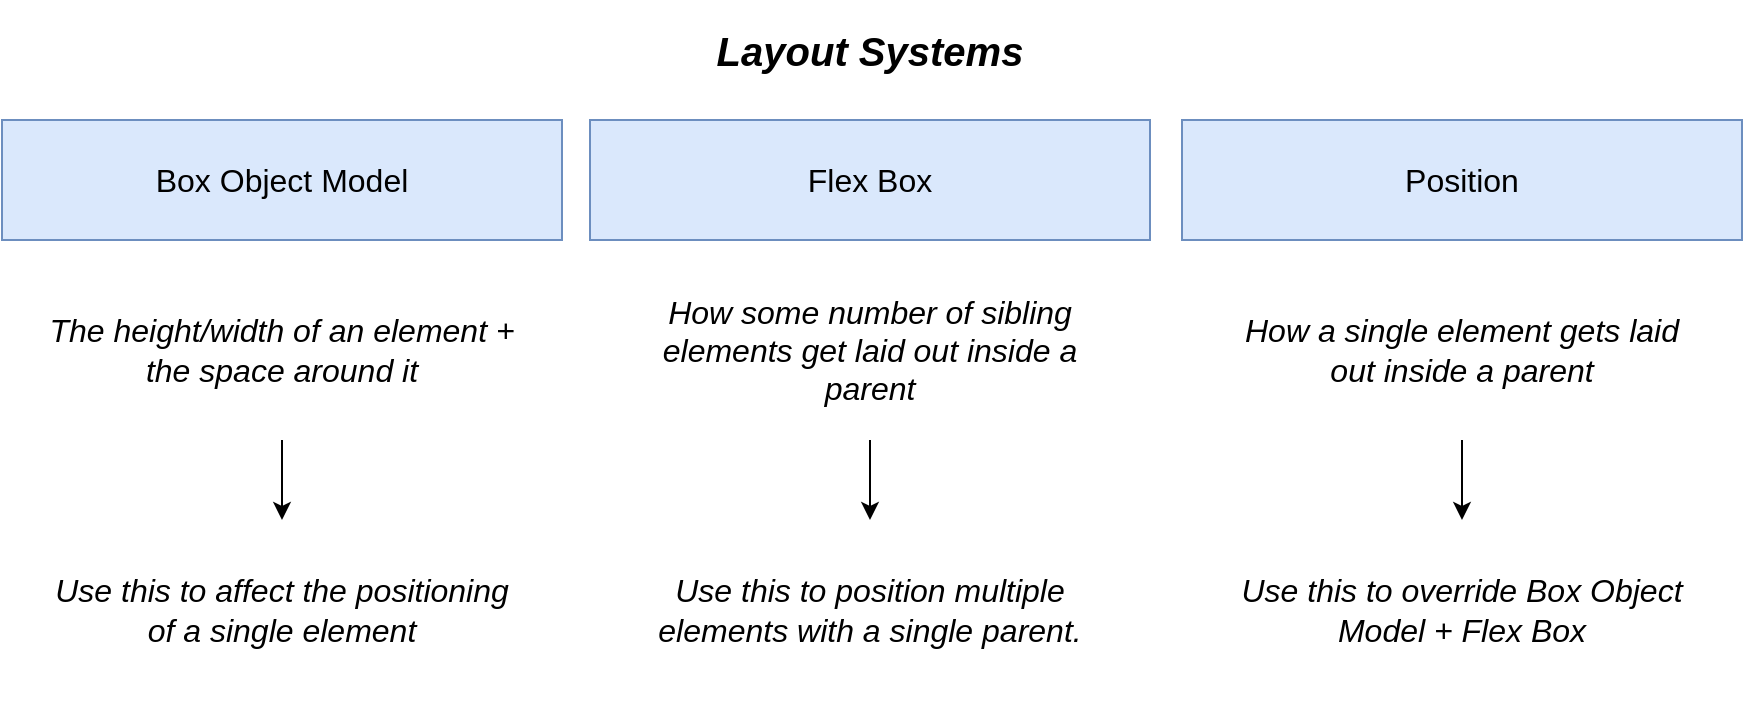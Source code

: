<mxfile version="15.8.7" type="device" pages="5"><diagram id="pVf7cDpdzmJwPCs9SCD2" name="Page-1"><mxGraphModel dx="1695" dy="566" grid="1" gridSize="10" guides="1" tooltips="1" connect="1" arrows="1" fold="1" page="1" pageScale="1" pageWidth="827" pageHeight="1169" math="0" shadow="0"><root><mxCell id="0"/><mxCell id="1" parent="0"/><mxCell id="quQxCM5Icg0OyG-Rnc-O-1" value="&lt;b&gt;&lt;font size=&quot;1&quot;&gt;&lt;i style=&quot;font-size: 20px&quot;&gt;Layout Systems&lt;/i&gt;&lt;/font&gt;&lt;/b&gt;" style="text;html=1;strokeColor=none;fillColor=none;align=center;verticalAlign=middle;whiteSpace=wrap;rounded=0;" parent="1" vertex="1"><mxGeometry x="313" y="190" width="202" height="50" as="geometry"/></mxCell><mxCell id="quQxCM5Icg0OyG-Rnc-O-2" value="Flex Box" style="rounded=0;whiteSpace=wrap;html=1;fontSize=16;fillColor=#dae8fc;strokeColor=#6c8ebf;" parent="1" vertex="1"><mxGeometry x="274" y="250" width="280" height="60" as="geometry"/></mxCell><mxCell id="quQxCM5Icg0OyG-Rnc-O-3" value="Position" style="rounded=0;whiteSpace=wrap;html=1;fontSize=16;fillColor=#dae8fc;strokeColor=#6c8ebf;" parent="1" vertex="1"><mxGeometry x="570" y="250" width="280" height="60" as="geometry"/></mxCell><mxCell id="quQxCM5Icg0OyG-Rnc-O-4" value="Box Object Model" style="rounded=0;whiteSpace=wrap;html=1;fontSize=16;fillColor=#dae8fc;strokeColor=#6c8ebf;" parent="1" vertex="1"><mxGeometry x="-20" y="250" width="280" height="60" as="geometry"/></mxCell><mxCell id="quQxCM5Icg0OyG-Rnc-O-7" value="" style="edgeStyle=orthogonalEdgeStyle;rounded=0;orthogonalLoop=1;jettySize=auto;html=1;fontSize=16;" parent="1" source="quQxCM5Icg0OyG-Rnc-O-5" target="quQxCM5Icg0OyG-Rnc-O-6" edge="1"><mxGeometry relative="1" as="geometry"/></mxCell><mxCell id="quQxCM5Icg0OyG-Rnc-O-5" value="&lt;font style=&quot;font-size: 16px&quot;&gt;&lt;i&gt;The height/width of an element + the space around it&lt;/i&gt;&lt;/font&gt;" style="text;html=1;strokeColor=none;fillColor=none;align=center;verticalAlign=middle;whiteSpace=wrap;rounded=0;" parent="1" vertex="1"><mxGeometry y="320" width="240" height="90" as="geometry"/></mxCell><mxCell id="quQxCM5Icg0OyG-Rnc-O-6" value="&lt;font style=&quot;font-size: 16px&quot;&gt;&lt;i&gt;Use this to affect the positioning of a single element&lt;/i&gt;&lt;/font&gt;" style="text;html=1;strokeColor=none;fillColor=none;align=center;verticalAlign=middle;whiteSpace=wrap;rounded=0;" parent="1" vertex="1"><mxGeometry y="450" width="240" height="90" as="geometry"/></mxCell><mxCell id="quQxCM5Icg0OyG-Rnc-O-8" value="" style="edgeStyle=orthogonalEdgeStyle;rounded=0;orthogonalLoop=1;jettySize=auto;html=1;fontSize=16;" parent="1" source="quQxCM5Icg0OyG-Rnc-O-9" target="quQxCM5Icg0OyG-Rnc-O-10" edge="1"><mxGeometry relative="1" as="geometry"/></mxCell><mxCell id="quQxCM5Icg0OyG-Rnc-O-9" value="&lt;font style=&quot;font-size: 16px&quot;&gt;&lt;i&gt;How some number of sibling elements get laid out inside a parent&lt;/i&gt;&lt;/font&gt;" style="text;html=1;strokeColor=none;fillColor=none;align=center;verticalAlign=middle;whiteSpace=wrap;rounded=0;" parent="1" vertex="1"><mxGeometry x="294" y="320" width="240" height="90" as="geometry"/></mxCell><mxCell id="quQxCM5Icg0OyG-Rnc-O-10" value="&lt;font style=&quot;font-size: 16px&quot;&gt;&lt;i&gt;Use this to position multiple elements with a single parent.&lt;/i&gt;&lt;/font&gt;" style="text;html=1;strokeColor=none;fillColor=none;align=center;verticalAlign=middle;whiteSpace=wrap;rounded=0;" parent="1" vertex="1"><mxGeometry x="294" y="450" width="240" height="90" as="geometry"/></mxCell><mxCell id="quQxCM5Icg0OyG-Rnc-O-11" value="" style="edgeStyle=orthogonalEdgeStyle;rounded=0;orthogonalLoop=1;jettySize=auto;html=1;fontSize=16;" parent="1" source="quQxCM5Icg0OyG-Rnc-O-12" target="quQxCM5Icg0OyG-Rnc-O-13" edge="1"><mxGeometry relative="1" as="geometry"/></mxCell><mxCell id="quQxCM5Icg0OyG-Rnc-O-12" value="&lt;font style=&quot;font-size: 16px&quot;&gt;&lt;i&gt;How a single element gets laid out inside a parent&lt;/i&gt;&lt;/font&gt;" style="text;html=1;strokeColor=none;fillColor=none;align=center;verticalAlign=middle;whiteSpace=wrap;rounded=0;" parent="1" vertex="1"><mxGeometry x="590" y="320" width="240" height="90" as="geometry"/></mxCell><mxCell id="quQxCM5Icg0OyG-Rnc-O-13" value="&lt;font style=&quot;font-size: 16px&quot;&gt;&lt;i&gt;Use this to override Box Object Model + Flex Box&lt;/i&gt;&lt;/font&gt;" style="text;html=1;strokeColor=none;fillColor=none;align=center;verticalAlign=middle;whiteSpace=wrap;rounded=0;" parent="1" vertex="1"><mxGeometry x="590" y="450" width="240" height="90" as="geometry"/></mxCell></root></mxGraphModel></diagram><diagram id="2_WtZ98iuZCBea_3kyHg" name="Box Object Model"><mxGraphModel dx="868" dy="566" grid="1" gridSize="10" guides="1" tooltips="1" connect="1" arrows="1" fold="1" page="1" pageScale="1" pageWidth="827" pageHeight="1169" math="0" shadow="0"><root><mxCell id="6rBboY9kb4gismSGYgeG-0"/><mxCell id="6rBboY9kb4gismSGYgeG-1" parent="6rBboY9kb4gismSGYgeG-0"/><mxCell id="6rBboY9kb4gismSGYgeG-4" value="" style="rounded=0;whiteSpace=wrap;html=1;fillColor=#d5e8d4;strokeColor=#82b366;" vertex="1" parent="6rBboY9kb4gismSGYgeG-1"><mxGeometry x="320" y="200" width="290" height="210" as="geometry"/></mxCell><mxCell id="6rBboY9kb4gismSGYgeG-6" value="" style="rounded=0;whiteSpace=wrap;html=1;fillColor=#fff2cc;strokeColor=#d6b656;" vertex="1" parent="6rBboY9kb4gismSGYgeG-1"><mxGeometry x="350" y="230" width="230" height="150" as="geometry"/></mxCell><mxCell id="6rBboY9kb4gismSGYgeG-7" value="" style="rounded=0;whiteSpace=wrap;html=1;fillColor=#e1d5e7;strokeColor=#9673a6;" vertex="1" parent="6rBboY9kb4gismSGYgeG-1"><mxGeometry x="380" y="260" width="170" height="90" as="geometry"/></mxCell><mxCell id="6rBboY9kb4gismSGYgeG-8" value="&lt;font style=&quot;font-size: 17px&quot;&gt;Content&lt;/font&gt;" style="rounded=0;whiteSpace=wrap;html=1;fillColor=#dae8fc;strokeColor=#6c8ebf;" vertex="1" parent="6rBboY9kb4gismSGYgeG-1"><mxGeometry x="405" y="290" width="120" height="30" as="geometry"/></mxCell><mxCell id="6rBboY9kb4gismSGYgeG-9" value="Border" style="text;html=1;strokeColor=none;fillColor=none;align=center;verticalAlign=middle;whiteSpace=wrap;rounded=0;fontSize=17;" vertex="1" parent="6rBboY9kb4gismSGYgeG-1"><mxGeometry x="412.5" y="230" width="105" height="30" as="geometry"/></mxCell><mxCell id="6rBboY9kb4gismSGYgeG-10" value="Padding" style="text;html=1;strokeColor=none;fillColor=none;align=center;verticalAlign=middle;whiteSpace=wrap;rounded=0;fontSize=17;" vertex="1" parent="6rBboY9kb4gismSGYgeG-1"><mxGeometry x="412.5" y="260" width="105" height="30" as="geometry"/></mxCell><mxCell id="6rBboY9kb4gismSGYgeG-11" value="Margin" style="text;html=1;strokeColor=none;fillColor=none;align=center;verticalAlign=middle;whiteSpace=wrap;rounded=0;fontSize=17;" vertex="1" parent="6rBboY9kb4gismSGYgeG-1"><mxGeometry x="412.5" y="200" width="105" height="30" as="geometry"/></mxCell><mxCell id="6rBboY9kb4gismSGYgeG-12" value="Box Object Model" style="rounded=0;whiteSpace=wrap;html=1;fontSize=17;fillColor=#dae8fc;strokeColor=#6c8ebf;" vertex="1" parent="6rBboY9kb4gismSGYgeG-1"><mxGeometry x="720" y="180" width="240" height="60" as="geometry"/></mxCell><mxCell id="6rBboY9kb4gismSGYgeG-13" value="&lt;i&gt;'Content' and 'Padding' section show background color, Border and Margin do not&lt;/i&gt;" style="text;html=1;strokeColor=none;fillColor=none;align=center;verticalAlign=middle;whiteSpace=wrap;rounded=0;fontSize=17;" vertex="1" parent="6rBboY9kb4gismSGYgeG-1"><mxGeometry x="640" y="280" width="240" height="120" as="geometry"/></mxCell><mxCell id="6rBboY9kb4gismSGYgeG-22" value="&lt;font style=&quot;font-size: 17px&quot;&gt;Content&lt;/font&gt;" style="rounded=0;whiteSpace=wrap;html=1;fillColor=#dae8fc;strokeColor=#6c8ebf;" vertex="1" parent="6rBboY9kb4gismSGYgeG-1"><mxGeometry x="1080" y="280" width="120" height="30" as="geometry"/></mxCell><mxCell id="6rBboY9kb4gismSGYgeG-23" value="&lt;font style=&quot;font-size: 17px&quot;&gt;Padding&lt;/font&gt;" style="rounded=0;whiteSpace=wrap;html=1;fillColor=#e1d5e7;strokeColor=#9673a6;" vertex="1" parent="6rBboY9kb4gismSGYgeG-1"><mxGeometry x="1080" y="250" width="120" height="30" as="geometry"/></mxCell><mxCell id="6rBboY9kb4gismSGYgeG-24" value="&lt;font style=&quot;font-size: 17px&quot;&gt;Border&lt;/font&gt;" style="rounded=0;whiteSpace=wrap;html=1;fillColor=#fff2cc;strokeColor=#d6b656;" vertex="1" parent="6rBboY9kb4gismSGYgeG-1"><mxGeometry x="1080" y="220" width="120" height="30" as="geometry"/></mxCell><mxCell id="6rBboY9kb4gismSGYgeG-25" value="&lt;font style=&quot;font-size: 17px&quot;&gt;Margin&lt;/font&gt;" style="rounded=0;whiteSpace=wrap;html=1;fillColor=#d5e8d4;strokeColor=#82b366;" vertex="1" parent="6rBboY9kb4gismSGYgeG-1"><mxGeometry x="1080" y="190" width="120" height="30" as="geometry"/></mxCell><mxCell id="6rBboY9kb4gismSGYgeG-31" value="" style="endArrow=none;dashed=1;html=1;rounded=0;fontSize=17;exitX=1;exitY=0.5;exitDx=0;exitDy=0;fillColor=#f8cecc;strokeColor=#b85450;strokeWidth=3;" edge="1" parent="6rBboY9kb4gismSGYgeG-1"><mxGeometry width="50" height="50" relative="1" as="geometry"><mxPoint x="1200" y="220" as="sourcePoint"/><mxPoint x="1330" y="220" as="targetPoint"/></mxGeometry></mxCell><mxCell id="6rBboY9kb4gismSGYgeG-32" value="" style="endArrow=none;dashed=1;html=1;rounded=0;fontSize=17;exitX=1;exitY=0.5;exitDx=0;exitDy=0;strokeWidth=3;fillColor=#f8cecc;strokeColor=#b85450;" edge="1" parent="6rBboY9kb4gismSGYgeG-1"><mxGeometry width="50" height="50" relative="1" as="geometry"><mxPoint x="1200" y="250" as="sourcePoint"/><mxPoint x="1330" y="250" as="targetPoint"/></mxGeometry></mxCell><mxCell id="6rBboY9kb4gismSGYgeG-33" value="" style="endArrow=none;dashed=1;html=1;rounded=0;fontSize=17;exitX=1;exitY=0.5;exitDx=0;exitDy=0;fillColor=#f8cecc;strokeColor=#b85450;strokeWidth=3;" edge="1" parent="6rBboY9kb4gismSGYgeG-1"><mxGeometry width="50" height="50" relative="1" as="geometry"><mxPoint x="1200" y="280" as="sourcePoint"/><mxPoint x="1330" y="280" as="targetPoint"/></mxGeometry></mxCell><mxCell id="6rBboY9kb4gismSGYgeG-42" value="" style="shape=curlyBracket;whiteSpace=wrap;html=1;rounded=1;flipH=1;fontSize=17;" vertex="1" parent="6rBboY9kb4gismSGYgeG-1"><mxGeometry x="1340" y="190" width="20" height="30" as="geometry"/></mxCell><mxCell id="6rBboY9kb4gismSGYgeG-43" value="" style="endArrow=none;dashed=1;html=1;rounded=0;fontSize=17;exitX=1;exitY=0.5;exitDx=0;exitDy=0;fillColor=#f8cecc;strokeColor=#b85450;strokeWidth=3;" edge="1" parent="6rBboY9kb4gismSGYgeG-1"><mxGeometry width="50" height="50" relative="1" as="geometry"><mxPoint x="1200" y="190" as="sourcePoint"/><mxPoint x="1330" y="190" as="targetPoint"/></mxGeometry></mxCell><mxCell id="6rBboY9kb4gismSGYgeG-44" value="" style="endArrow=none;dashed=1;html=1;rounded=0;fontSize=17;exitX=1;exitY=0.5;exitDx=0;exitDy=0;fillColor=#f8cecc;strokeColor=#b85450;strokeWidth=3;" edge="1" parent="6rBboY9kb4gismSGYgeG-1"><mxGeometry width="50" height="50" relative="1" as="geometry"><mxPoint x="1200" y="309" as="sourcePoint"/><mxPoint x="1330" y="309" as="targetPoint"/></mxGeometry></mxCell><mxCell id="6rBboY9kb4gismSGYgeG-47" value="" style="shape=curlyBracket;whiteSpace=wrap;html=1;rounded=1;flipH=1;fontSize=17;" vertex="1" parent="6rBboY9kb4gismSGYgeG-1"><mxGeometry x="1340" y="220" width="20" height="30" as="geometry"/></mxCell><mxCell id="6rBboY9kb4gismSGYgeG-48" value="" style="shape=curlyBracket;whiteSpace=wrap;html=1;rounded=1;flipH=1;fontSize=17;" vertex="1" parent="6rBboY9kb4gismSGYgeG-1"><mxGeometry x="1340" y="250" width="20" height="30" as="geometry"/></mxCell><mxCell id="6rBboY9kb4gismSGYgeG-49" value="" style="shape=curlyBracket;whiteSpace=wrap;html=1;rounded=1;flipH=1;fontSize=17;" vertex="1" parent="6rBboY9kb4gismSGYgeG-1"><mxGeometry x="1340" y="280" width="20" height="30" as="geometry"/></mxCell><mxCell id="6rBboY9kb4gismSGYgeG-51" value="marginTop" style="text;html=1;align=center;verticalAlign=middle;resizable=0;points=[];autosize=1;strokeColor=none;fillColor=none;fontSize=17;" vertex="1" parent="6rBboY9kb4gismSGYgeG-1"><mxGeometry x="1385" y="190" width="90" height="30" as="geometry"/></mxCell><mxCell id="6rBboY9kb4gismSGYgeG-55" value="paddingTop" style="text;html=1;align=center;verticalAlign=middle;resizable=0;points=[];autosize=1;strokeColor=none;fillColor=none;fontSize=17;" vertex="1" parent="6rBboY9kb4gismSGYgeG-1"><mxGeometry x="1380" y="250" width="100" height="30" as="geometry"/></mxCell><mxCell id="6rBboY9kb4gismSGYgeG-56" value="borderTopWidth" style="text;html=1;align=center;verticalAlign=middle;resizable=0;points=[];autosize=1;strokeColor=none;fillColor=none;fontSize=17;" vertex="1" parent="6rBboY9kb4gismSGYgeG-1"><mxGeometry x="1360" y="220" width="140" height="30" as="geometry"/></mxCell><mxCell id="6rBboY9kb4gismSGYgeG-57" value="height" style="text;html=1;align=center;verticalAlign=middle;resizable=0;points=[];autosize=1;strokeColor=none;fillColor=none;fontSize=17;" vertex="1" parent="6rBboY9kb4gismSGYgeG-1"><mxGeometry x="1400" y="280" width="60" height="30" as="geometry"/></mxCell><mxCell id="6rBboY9kb4gismSGYgeG-58" value="&lt;font style=&quot;font-size: 17px&quot;&gt;Content&lt;/font&gt;" style="rounded=0;whiteSpace=wrap;html=1;fillColor=#dae8fc;strokeColor=#6c8ebf;" vertex="1" parent="6rBboY9kb4gismSGYgeG-1"><mxGeometry x="1080" y="400" width="120" height="30" as="geometry"/></mxCell><mxCell id="6rBboY9kb4gismSGYgeG-59" value="&lt;font style=&quot;font-size: 17px&quot;&gt;Padding&lt;/font&gt;" style="rounded=0;whiteSpace=wrap;html=1;fillColor=#e1d5e7;strokeColor=#9673a6;" vertex="1" parent="6rBboY9kb4gismSGYgeG-1"><mxGeometry x="1080" y="430" width="120" height="30" as="geometry"/></mxCell><mxCell id="6rBboY9kb4gismSGYgeG-60" value="&lt;font style=&quot;font-size: 17px&quot;&gt;Border&lt;/font&gt;" style="rounded=0;whiteSpace=wrap;html=1;fillColor=#fff2cc;strokeColor=#d6b656;" vertex="1" parent="6rBboY9kb4gismSGYgeG-1"><mxGeometry x="1080" y="460" width="120" height="30" as="geometry"/></mxCell><mxCell id="6rBboY9kb4gismSGYgeG-61" value="&lt;font style=&quot;font-size: 17px&quot;&gt;Margin&lt;/font&gt;" style="rounded=0;whiteSpace=wrap;html=1;fillColor=#d5e8d4;strokeColor=#82b366;" vertex="1" parent="6rBboY9kb4gismSGYgeG-1"><mxGeometry x="1080" y="490" width="120" height="30" as="geometry"/></mxCell><mxCell id="6rBboY9kb4gismSGYgeG-62" value="" style="endArrow=none;dashed=1;html=1;rounded=0;fontSize=17;exitX=1;exitY=0.5;exitDx=0;exitDy=0;fillColor=#f8cecc;strokeColor=#b85450;strokeWidth=3;" edge="1" parent="6rBboY9kb4gismSGYgeG-1"><mxGeometry width="50" height="50" relative="1" as="geometry"><mxPoint x="1200" y="430" as="sourcePoint"/><mxPoint x="1330" y="430" as="targetPoint"/></mxGeometry></mxCell><mxCell id="6rBboY9kb4gismSGYgeG-63" value="" style="endArrow=none;dashed=1;html=1;rounded=0;fontSize=17;exitX=1;exitY=0.5;exitDx=0;exitDy=0;strokeWidth=3;fillColor=#f8cecc;strokeColor=#b85450;" edge="1" parent="6rBboY9kb4gismSGYgeG-1"><mxGeometry width="50" height="50" relative="1" as="geometry"><mxPoint x="1200" y="460" as="sourcePoint"/><mxPoint x="1330" y="460" as="targetPoint"/></mxGeometry></mxCell><mxCell id="6rBboY9kb4gismSGYgeG-64" value="" style="endArrow=none;dashed=1;html=1;rounded=0;fontSize=17;exitX=1;exitY=0.5;exitDx=0;exitDy=0;fillColor=#f8cecc;strokeColor=#b85450;strokeWidth=3;" edge="1" parent="6rBboY9kb4gismSGYgeG-1"><mxGeometry width="50" height="50" relative="1" as="geometry"><mxPoint x="1200" y="490" as="sourcePoint"/><mxPoint x="1330" y="490" as="targetPoint"/></mxGeometry></mxCell><mxCell id="6rBboY9kb4gismSGYgeG-65" value="" style="shape=curlyBracket;whiteSpace=wrap;html=1;rounded=1;flipH=1;fontSize=17;" vertex="1" parent="6rBboY9kb4gismSGYgeG-1"><mxGeometry x="1340" y="400" width="20" height="30" as="geometry"/></mxCell><mxCell id="6rBboY9kb4gismSGYgeG-66" value="" style="endArrow=none;dashed=1;html=1;rounded=0;fontSize=17;exitX=1;exitY=0.5;exitDx=0;exitDy=0;fillColor=#f8cecc;strokeColor=#b85450;strokeWidth=3;" edge="1" parent="6rBboY9kb4gismSGYgeG-1"><mxGeometry width="50" height="50" relative="1" as="geometry"><mxPoint x="1200" y="400" as="sourcePoint"/><mxPoint x="1330" y="400" as="targetPoint"/></mxGeometry></mxCell><mxCell id="6rBboY9kb4gismSGYgeG-67" value="" style="endArrow=none;dashed=1;html=1;rounded=0;fontSize=17;exitX=1;exitY=0.5;exitDx=0;exitDy=0;fillColor=#f8cecc;strokeColor=#b85450;strokeWidth=3;" edge="1" parent="6rBboY9kb4gismSGYgeG-1"><mxGeometry width="50" height="50" relative="1" as="geometry"><mxPoint x="1200" y="519" as="sourcePoint"/><mxPoint x="1330" y="519" as="targetPoint"/></mxGeometry></mxCell><mxCell id="6rBboY9kb4gismSGYgeG-68" value="" style="shape=curlyBracket;whiteSpace=wrap;html=1;rounded=1;flipH=1;fontSize=17;" vertex="1" parent="6rBboY9kb4gismSGYgeG-1"><mxGeometry x="1340" y="430" width="20" height="30" as="geometry"/></mxCell><mxCell id="6rBboY9kb4gismSGYgeG-69" value="" style="shape=curlyBracket;whiteSpace=wrap;html=1;rounded=1;flipH=1;fontSize=17;" vertex="1" parent="6rBboY9kb4gismSGYgeG-1"><mxGeometry x="1340" y="460" width="20" height="30" as="geometry"/></mxCell><mxCell id="6rBboY9kb4gismSGYgeG-70" value="" style="shape=curlyBracket;whiteSpace=wrap;html=1;rounded=1;flipH=1;fontSize=17;" vertex="1" parent="6rBboY9kb4gismSGYgeG-1"><mxGeometry x="1340" y="490" width="20" height="30" as="geometry"/></mxCell><mxCell id="6rBboY9kb4gismSGYgeG-71" value="marginBottom" style="text;html=1;align=center;verticalAlign=middle;resizable=0;points=[];autosize=1;strokeColor=none;fillColor=none;fontSize=17;" vertex="1" parent="6rBboY9kb4gismSGYgeG-1"><mxGeometry x="1370" y="490" width="120" height="30" as="geometry"/></mxCell><mxCell id="6rBboY9kb4gismSGYgeG-72" value="paddingBottom" style="text;html=1;align=center;verticalAlign=middle;resizable=0;points=[];autosize=1;strokeColor=none;fillColor=none;fontSize=17;" vertex="1" parent="6rBboY9kb4gismSGYgeG-1"><mxGeometry x="1365" y="430" width="130" height="30" as="geometry"/></mxCell><mxCell id="6rBboY9kb4gismSGYgeG-73" value="borderBottomWidth" style="text;html=1;align=center;verticalAlign=middle;resizable=0;points=[];autosize=1;strokeColor=none;fillColor=none;fontSize=17;" vertex="1" parent="6rBboY9kb4gismSGYgeG-1"><mxGeometry x="1350" y="460" width="160" height="30" as="geometry"/></mxCell><mxCell id="6rBboY9kb4gismSGYgeG-74" value="height" style="text;html=1;align=center;verticalAlign=middle;resizable=0;points=[];autosize=1;strokeColor=none;fillColor=none;fontSize=17;" vertex="1" parent="6rBboY9kb4gismSGYgeG-1"><mxGeometry x="1400" y="400" width="60" height="30" as="geometry"/></mxCell><mxCell id="6rBboY9kb4gismSGYgeG-75" value="&lt;b&gt;&lt;i&gt;SIMILARLY for left and right as well&lt;/i&gt;&lt;/b&gt;" style="text;html=1;align=center;verticalAlign=middle;resizable=0;points=[];autosize=1;strokeColor=none;fillColor=none;fontSize=17;" vertex="1" parent="6rBboY9kb4gismSGYgeG-1"><mxGeometry x="1080" y="350" width="300" height="30" as="geometry"/></mxCell><mxCell id="6rBboY9kb4gismSGYgeG-76" value="&lt;b&gt;&lt;i&gt;Shortcuts&lt;/i&gt;&lt;/b&gt;" style="text;html=1;align=center;verticalAlign=middle;resizable=0;points=[];autosize=1;strokeColor=none;fillColor=none;fontSize=17;" vertex="1" parent="6rBboY9kb4gismSGYgeG-1"><mxGeometry x="2023" y="160" width="90" height="30" as="geometry"/></mxCell><mxCell id="6rBboY9kb4gismSGYgeG-80" value="&lt;font style=&quot;font-size: 17px&quot;&gt;&lt;b&gt;margin&lt;/b&gt;&lt;/font&gt;" style="rounded=0;whiteSpace=wrap;html=1;fillColor=#fff2cc;strokeColor=#d6b656;" vertex="1" parent="6rBboY9kb4gismSGYgeG-1"><mxGeometry x="1730" y="200" width="180" height="70" as="geometry"/></mxCell><mxCell id="6rBboY9kb4gismSGYgeG-81" value="&lt;font style=&quot;font-size: 17px&quot;&gt;Set the margin on all sides&lt;/font&gt;" style="rounded=0;whiteSpace=wrap;html=1;" vertex="1" parent="6rBboY9kb4gismSGYgeG-1"><mxGeometry x="1910" y="200" width="410" height="70" as="geometry"/></mxCell><mxCell id="6rBboY9kb4gismSGYgeG-82" value="&lt;font style=&quot;font-size: 17px&quot;&gt;&lt;b&gt;marginVertical&lt;/b&gt;&lt;/font&gt;" style="rounded=0;whiteSpace=wrap;html=1;fillColor=#fff2cc;strokeColor=#d6b656;" vertex="1" parent="6rBboY9kb4gismSGYgeG-1"><mxGeometry x="1730" y="270" width="180" height="70" as="geometry"/></mxCell><mxCell id="6rBboY9kb4gismSGYgeG-83" value="&lt;font style=&quot;font-size: 17px&quot;&gt;Set the margin on top and bottom&lt;/font&gt;" style="rounded=0;whiteSpace=wrap;html=1;" vertex="1" parent="6rBboY9kb4gismSGYgeG-1"><mxGeometry x="1910" y="270" width="410" height="70" as="geometry"/></mxCell><mxCell id="6rBboY9kb4gismSGYgeG-84" value="&lt;font style=&quot;font-size: 17px&quot;&gt;&lt;b&gt;marginHorizontal&lt;/b&gt;&lt;/font&gt;" style="rounded=0;whiteSpace=wrap;html=1;fillColor=#fff2cc;strokeColor=#d6b656;" vertex="1" parent="6rBboY9kb4gismSGYgeG-1"><mxGeometry x="1730" y="340" width="180" height="70" as="geometry"/></mxCell><mxCell id="6rBboY9kb4gismSGYgeG-85" value="&lt;font style=&quot;font-size: 17px&quot;&gt;Set the margin on left and right&lt;/font&gt;" style="rounded=0;whiteSpace=wrap;html=1;" vertex="1" parent="6rBboY9kb4gismSGYgeG-1"><mxGeometry x="1910" y="340" width="410" height="70" as="geometry"/></mxCell><mxCell id="6rBboY9kb4gismSGYgeG-86" value="&lt;font style=&quot;font-size: 17px&quot;&gt;&lt;b&gt;padding&lt;/b&gt;&lt;/font&gt;" style="rounded=0;whiteSpace=wrap;html=1;fillColor=#fff2cc;strokeColor=#d6b656;" vertex="1" parent="6rBboY9kb4gismSGYgeG-1"><mxGeometry x="1730" y="410" width="180" height="70" as="geometry"/></mxCell><mxCell id="6rBboY9kb4gismSGYgeG-87" value="&lt;font style=&quot;font-size: 17px&quot;&gt;Set the padding on all sides&lt;/font&gt;" style="rounded=0;whiteSpace=wrap;html=1;" vertex="1" parent="6rBboY9kb4gismSGYgeG-1"><mxGeometry x="1910" y="410" width="410" height="70" as="geometry"/></mxCell><mxCell id="6rBboY9kb4gismSGYgeG-95" value="&lt;font style=&quot;font-size: 17px&quot;&gt;&lt;b&gt;paddingVertical&lt;/b&gt;&lt;/font&gt;" style="rounded=0;whiteSpace=wrap;html=1;fillColor=#fff2cc;strokeColor=#d6b656;" vertex="1" parent="6rBboY9kb4gismSGYgeG-1"><mxGeometry x="1730" y="480" width="180" height="70" as="geometry"/></mxCell><mxCell id="6rBboY9kb4gismSGYgeG-96" value="&lt;font style=&quot;font-size: 17px&quot;&gt;Set the padding&amp;nbsp;on top and bottom&lt;/font&gt;" style="rounded=0;whiteSpace=wrap;html=1;" vertex="1" parent="6rBboY9kb4gismSGYgeG-1"><mxGeometry x="1910" y="480" width="410" height="70" as="geometry"/></mxCell><mxCell id="6rBboY9kb4gismSGYgeG-97" value="&lt;font style=&quot;font-size: 17px&quot;&gt;&lt;b&gt;paddingHorizontal&lt;/b&gt;&lt;/font&gt;" style="rounded=0;whiteSpace=wrap;html=1;fillColor=#fff2cc;strokeColor=#d6b656;" vertex="1" parent="6rBboY9kb4gismSGYgeG-1"><mxGeometry x="1730" y="550" width="180" height="70" as="geometry"/></mxCell><mxCell id="6rBboY9kb4gismSGYgeG-98" value="&lt;font style=&quot;font-size: 17px&quot;&gt;Set the padding&amp;nbsp;on left and right&lt;/font&gt;" style="rounded=0;whiteSpace=wrap;html=1;" vertex="1" parent="6rBboY9kb4gismSGYgeG-1"><mxGeometry x="1910" y="550" width="410" height="70" as="geometry"/></mxCell><mxCell id="6rBboY9kb4gismSGYgeG-99" value="&lt;font style=&quot;font-size: 17px&quot;&gt;&lt;b&gt;borderWidth&lt;/b&gt;&lt;/font&gt;" style="rounded=0;whiteSpace=wrap;html=1;fillColor=#fff2cc;strokeColor=#d6b656;" vertex="1" parent="6rBboY9kb4gismSGYgeG-1"><mxGeometry x="1730" y="620" width="180" height="70" as="geometry"/></mxCell><mxCell id="6rBboY9kb4gismSGYgeG-100" value="&lt;font style=&quot;font-size: 17px&quot;&gt;Set border width on all sides&lt;/font&gt;" style="rounded=0;whiteSpace=wrap;html=1;" vertex="1" parent="6rBboY9kb4gismSGYgeG-1"><mxGeometry x="1910" y="620" width="410" height="70" as="geometry"/></mxCell></root></mxGraphModel></diagram><diagram id="1spI3cjvq1VOtu4uBY6e" name="Flex Box Model"><mxGraphModel dx="868" dy="1735" grid="1" gridSize="10" guides="1" tooltips="1" connect="1" arrows="1" fold="1" page="1" pageScale="1" pageWidth="827" pageHeight="1169" math="0" shadow="0"><root><mxCell id="WARETSVAUCqZE4G07JhX-0"/><mxCell id="WARETSVAUCqZE4G07JhX-1" parent="WARETSVAUCqZE4G07JhX-0"/><mxCell id="VUFW6X2GqEkelYIOcKjm-0" value="" style="swimlane;startSize=0;fontSize=17;strokeWidth=2;" parent="WARETSVAUCqZE4G07JhX-1" vertex="1"><mxGeometry x="440" y="40" width="330" height="230" as="geometry"><mxRectangle x="180" y="40" width="50" height="40" as="alternateBounds"/></mxGeometry></mxCell><mxCell id="VUFW6X2GqEkelYIOcKjm-1" value="Child 1" style="whiteSpace=wrap;html=1;fontSize=17;fillColor=#f8cecc;strokeColor=#b85450;" parent="VUFW6X2GqEkelYIOcKjm-0" vertex="1"><mxGeometry width="110" height="60" as="geometry"/></mxCell><mxCell id="VUFW6X2GqEkelYIOcKjm-2" value="&lt;span&gt;Child 2&lt;/span&gt;" style="whiteSpace=wrap;html=1;fontSize=17;fillColor=#dae8fc;strokeColor=#6c8ebf;" parent="VUFW6X2GqEkelYIOcKjm-0" vertex="1"><mxGeometry y="60" width="110" height="60" as="geometry"/></mxCell><mxCell id="VUFW6X2GqEkelYIOcKjm-3" value="&lt;span&gt;Child 3&lt;/span&gt;" style="whiteSpace=wrap;html=1;fontSize=17;fillColor=#d5e8d4;strokeColor=#82b366;" parent="VUFW6X2GqEkelYIOcKjm-0" vertex="1"><mxGeometry y="120" width="110" height="60" as="geometry"/></mxCell><mxCell id="VUFW6X2GqEkelYIOcKjm-4" value="&lt;div style=&quot;text-align: left&quot;&gt;&lt;span&gt;&amp;lt;View&amp;gt;&lt;/span&gt;&lt;/div&gt;&lt;div style=&quot;text-align: left&quot;&gt;&amp;nbsp; &amp;nbsp; &amp;nbsp; &lt;font color=&quot;#ff6666&quot;&gt;&amp;lt;Text&amp;gt;Child 1&amp;lt;/Text&amp;gt;&lt;/font&gt;&lt;/div&gt;&lt;div style=&quot;text-align: left&quot;&gt;&amp;nbsp; &amp;nbsp; &amp;nbsp; &lt;font color=&quot;#33ffff&quot;&gt;&amp;lt;Text&amp;gt;Child 2&amp;lt;/Text&amp;gt;&lt;/font&gt;&lt;/div&gt;&lt;div style=&quot;text-align: left&quot;&gt;&amp;nbsp; &amp;nbsp; &amp;nbsp; &lt;font color=&quot;#66ff66&quot;&gt;&amp;lt;Text&amp;gt;Child 3&amp;lt;/Text&amp;gt;&lt;/font&gt;&lt;/div&gt;&lt;div style=&quot;text-align: left&quot;&gt;&lt;span&gt;&amp;lt;/View&amp;gt;&lt;/span&gt;&lt;/div&gt;" style="text;html=1;strokeColor=none;fillColor=none;align=center;verticalAlign=middle;whiteSpace=wrap;rounded=0;fontSize=17;" parent="WARETSVAUCqZE4G07JhX-1" vertex="1"><mxGeometry x="130" y="65" width="280" height="180" as="geometry"/></mxCell><mxCell id="VUFW6X2GqEkelYIOcKjm-5" value="" style="swimlane;startSize=0;fontSize=17;strokeWidth=2;" parent="WARETSVAUCqZE4G07JhX-1" vertex="1"><mxGeometry x="970" y="40" width="340" height="230" as="geometry"><mxRectangle x="180" y="40" width="50" height="40" as="alternateBounds"/></mxGeometry></mxCell><mxCell id="VUFW6X2GqEkelYIOcKjm-8" value="&lt;span&gt;Child 1&lt;/span&gt;" style="whiteSpace=wrap;html=1;fontSize=17;fillColor=#f8cecc;strokeColor=#b85450;" parent="VUFW6X2GqEkelYIOcKjm-5" vertex="1"><mxGeometry width="338" height="60" as="geometry"/></mxCell><mxCell id="VUFW6X2GqEkelYIOcKjm-10" value="&lt;span&gt;Child 2&lt;/span&gt;" style="whiteSpace=wrap;html=1;fontSize=17;fillColor=#dae8fc;strokeColor=#6c8ebf;" parent="VUFW6X2GqEkelYIOcKjm-5" vertex="1"><mxGeometry y="60" width="338" height="60" as="geometry"/></mxCell><mxCell id="VUFW6X2GqEkelYIOcKjm-11" value="&lt;span&gt;Child 3&lt;/span&gt;" style="whiteSpace=wrap;html=1;fontSize=17;fillColor=#d5e8d4;strokeColor=#82b366;" parent="VUFW6X2GqEkelYIOcKjm-5" vertex="1"><mxGeometry y="120" width="338" height="60" as="geometry"/></mxCell><mxCell id="VUFW6X2GqEkelYIOcKjm-9" value="&lt;font color=&quot;#000000&quot;&gt;&lt;b&gt;Parent View&lt;/b&gt;&lt;/font&gt;" style="text;html=1;strokeColor=none;fillColor=none;align=center;verticalAlign=middle;whiteSpace=wrap;rounded=0;fontSize=17;fontColor=#FF6666;" parent="WARETSVAUCqZE4G07JhX-1" vertex="1"><mxGeometry x="1062.5" y="-30" width="145" height="30" as="geometry"/></mxCell><mxCell id="VUFW6X2GqEkelYIOcKjm-12" value="" style="swimlane;startSize=0;fontSize=17;strokeWidth=2;" parent="WARETSVAUCqZE4G07JhX-1" vertex="1"><mxGeometry x="1370" y="40" width="330" height="230" as="geometry"><mxRectangle x="180" y="40" width="50" height="40" as="alternateBounds"/></mxGeometry></mxCell><mxCell id="VUFW6X2GqEkelYIOcKjm-13" value="Child 1" style="whiteSpace=wrap;html=1;fontSize=17;fillColor=#f8cecc;strokeColor=#b85450;" parent="VUFW6X2GqEkelYIOcKjm-12" vertex="1"><mxGeometry width="110" height="60" as="geometry"/></mxCell><mxCell id="VUFW6X2GqEkelYIOcKjm-14" value="&lt;span&gt;Child 2&lt;/span&gt;" style="whiteSpace=wrap;html=1;fontSize=17;fillColor=#dae8fc;strokeColor=#6c8ebf;" parent="VUFW6X2GqEkelYIOcKjm-12" vertex="1"><mxGeometry y="60" width="110" height="60" as="geometry"/></mxCell><mxCell id="VUFW6X2GqEkelYIOcKjm-15" value="&lt;span&gt;Child 3&lt;/span&gt;" style="whiteSpace=wrap;html=1;fontSize=17;fillColor=#d5e8d4;strokeColor=#82b366;" parent="VUFW6X2GqEkelYIOcKjm-12" vertex="1"><mxGeometry y="120" width="110" height="60" as="geometry"/></mxCell><mxCell id="VUFW6X2GqEkelYIOcKjm-16" value="&lt;font color=&quot;#000000&quot;&gt;&lt;b&gt;Parent View&lt;/b&gt;&lt;/font&gt;" style="text;html=1;strokeColor=none;fillColor=none;align=center;verticalAlign=middle;whiteSpace=wrap;rounded=0;fontSize=17;fontColor=#FF6666;" parent="WARETSVAUCqZE4G07JhX-1" vertex="1"><mxGeometry x="1462.5" y="-30" width="145" height="30" as="geometry"/></mxCell><mxCell id="VUFW6X2GqEkelYIOcKjm-17" value="" style="swimlane;startSize=0;fontSize=17;strokeWidth=2;" parent="WARETSVAUCqZE4G07JhX-1" vertex="1"><mxGeometry x="1780" y="40" width="330" height="230" as="geometry"><mxRectangle x="180" y="40" width="50" height="40" as="alternateBounds"/></mxGeometry></mxCell><mxCell id="VUFW6X2GqEkelYIOcKjm-18" value="Child 1" style="whiteSpace=wrap;html=1;fontSize=17;fillColor=#f8cecc;strokeColor=#b85450;" parent="VUFW6X2GqEkelYIOcKjm-17" vertex="1"><mxGeometry x="110" width="110" height="60" as="geometry"/></mxCell><mxCell id="VUFW6X2GqEkelYIOcKjm-19" value="&lt;span&gt;Child 2&lt;/span&gt;" style="whiteSpace=wrap;html=1;fontSize=17;fillColor=#dae8fc;strokeColor=#6c8ebf;" parent="VUFW6X2GqEkelYIOcKjm-17" vertex="1"><mxGeometry x="110" y="60" width="110" height="60" as="geometry"/></mxCell><mxCell id="VUFW6X2GqEkelYIOcKjm-20" value="&lt;span&gt;Child 3&lt;/span&gt;" style="whiteSpace=wrap;html=1;fontSize=17;fillColor=#d5e8d4;strokeColor=#82b366;" parent="VUFW6X2GqEkelYIOcKjm-17" vertex="1"><mxGeometry x="110" y="120" width="110" height="60" as="geometry"/></mxCell><mxCell id="VUFW6X2GqEkelYIOcKjm-21" value="&lt;font color=&quot;#000000&quot;&gt;&lt;b&gt;Parent View&lt;/b&gt;&lt;/font&gt;" style="text;html=1;strokeColor=none;fillColor=none;align=center;verticalAlign=middle;whiteSpace=wrap;rounded=0;fontSize=17;fontColor=#FF6666;" parent="WARETSVAUCqZE4G07JhX-1" vertex="1"><mxGeometry x="1872.5" y="-30" width="145" height="30" as="geometry"/></mxCell><mxCell id="VUFW6X2GqEkelYIOcKjm-22" value="&lt;i style=&quot;font-weight: bold&quot;&gt;alignItems: 'stretch'&lt;/i&gt;&lt;br&gt;on parent" style="rounded=0;whiteSpace=wrap;html=1;fontSize=17;fontColor=#333333;strokeWidth=2;fillColor=#f5f5f5;strokeColor=#666666;" parent="WARETSVAUCqZE4G07JhX-1" vertex="1"><mxGeometry x="970" y="280" width="340" height="80" as="geometry"/></mxCell><mxCell id="VUFW6X2GqEkelYIOcKjm-23" value="&lt;i style=&quot;font-weight: bold&quot;&gt;alignItems: 'flex-start'&lt;/i&gt;&lt;br&gt;&lt;span&gt;on parent&lt;/span&gt;" style="rounded=0;whiteSpace=wrap;html=1;fontSize=17;fontColor=#333333;strokeWidth=2;fillColor=#f5f5f5;strokeColor=#666666;" parent="WARETSVAUCqZE4G07JhX-1" vertex="1"><mxGeometry x="1370" y="280" width="330" height="80" as="geometry"/></mxCell><mxCell id="VUFW6X2GqEkelYIOcKjm-24" value="&lt;i style=&quot;font-weight: bold&quot;&gt;alignItems: 'center'&lt;/i&gt;&lt;br&gt;&lt;span&gt;on parent&lt;/span&gt;" style="rounded=0;whiteSpace=wrap;html=1;fontSize=17;fontColor=#333333;strokeWidth=2;fillColor=#f5f5f5;strokeColor=#666666;" parent="WARETSVAUCqZE4G07JhX-1" vertex="1"><mxGeometry x="1780" y="280" width="330" height="80" as="geometry"/></mxCell><mxCell id="VUFW6X2GqEkelYIOcKjm-25" value="DEFAULT" style="rounded=0;whiteSpace=wrap;html=1;fontSize=17;strokeWidth=2;fillColor=#e1d5e7;strokeColor=#9673a6;" parent="WARETSVAUCqZE4G07JhX-1" vertex="1"><mxGeometry x="970" y="400" width="340" height="60" as="geometry"/></mxCell><mxCell id="VUFW6X2GqEkelYIOcKjm-26" value="" style="swimlane;startSize=0;fontSize=17;strokeWidth=2;" parent="WARETSVAUCqZE4G07JhX-1" vertex="1"><mxGeometry x="2270" y="50" width="340" height="230" as="geometry"><mxRectangle x="180" y="40" width="50" height="40" as="alternateBounds"/></mxGeometry></mxCell><mxCell id="VUFW6X2GqEkelYIOcKjm-27" value="&lt;span&gt;Child 1&lt;/span&gt;" style="whiteSpace=wrap;html=1;fontSize=17;fillColor=#f8cecc;strokeColor=#b85450;" parent="VUFW6X2GqEkelYIOcKjm-26" vertex="1"><mxGeometry width="338" height="60" as="geometry"/></mxCell><mxCell id="VUFW6X2GqEkelYIOcKjm-28" value="&lt;span&gt;Child 2&lt;/span&gt;" style="whiteSpace=wrap;html=1;fontSize=17;fillColor=#dae8fc;strokeColor=#6c8ebf;" parent="VUFW6X2GqEkelYIOcKjm-26" vertex="1"><mxGeometry y="60" width="338" height="60" as="geometry"/></mxCell><mxCell id="VUFW6X2GqEkelYIOcKjm-29" value="&lt;span&gt;Child 3&lt;/span&gt;" style="whiteSpace=wrap;html=1;fontSize=17;fillColor=#d5e8d4;strokeColor=#82b366;" parent="VUFW6X2GqEkelYIOcKjm-26" vertex="1"><mxGeometry y="120" width="338" height="60" as="geometry"/></mxCell><mxCell id="VUFW6X2GqEkelYIOcKjm-30" value="&lt;font color=&quot;#000000&quot;&gt;&lt;b&gt;Parent View&lt;/b&gt;&lt;/font&gt;" style="text;html=1;strokeColor=none;fillColor=none;align=center;verticalAlign=middle;whiteSpace=wrap;rounded=0;fontSize=17;fontColor=#FF6666;" parent="WARETSVAUCqZE4G07JhX-1" vertex="1"><mxGeometry x="2362.5" y="-20" width="145" height="30" as="geometry"/></mxCell><mxCell id="VUFW6X2GqEkelYIOcKjm-31" value="&lt;i style=&quot;font-weight: bold&quot;&gt;flexDirection: 'colomn'&lt;/i&gt;&lt;br&gt;on parent" style="rounded=0;whiteSpace=wrap;html=1;fontSize=17;fontColor=#333333;strokeWidth=2;fillColor=#f5f5f5;strokeColor=#666666;" parent="WARETSVAUCqZE4G07JhX-1" vertex="1"><mxGeometry x="2270" y="290" width="340" height="80" as="geometry"/></mxCell><mxCell id="VUFW6X2GqEkelYIOcKjm-32" value="DEFAULT" style="rounded=0;whiteSpace=wrap;html=1;fontSize=17;strokeWidth=2;fillColor=#e1d5e7;strokeColor=#9673a6;" parent="WARETSVAUCqZE4G07JhX-1" vertex="1"><mxGeometry x="2270" y="410" width="340" height="60" as="geometry"/></mxCell><mxCell id="VUFW6X2GqEkelYIOcKjm-36" value="" style="swimlane;startSize=0;fontSize=17;strokeWidth=2;" parent="WARETSVAUCqZE4G07JhX-1" vertex="1"><mxGeometry x="2730" y="50" width="332" height="230" as="geometry"><mxRectangle x="180" y="40" width="50" height="40" as="alternateBounds"/></mxGeometry></mxCell><mxCell id="VUFW6X2GqEkelYIOcKjm-37" value="Child 1" style="whiteSpace=wrap;html=1;fontSize=17;fillColor=#f8cecc;strokeColor=#b85450;" parent="VUFW6X2GqEkelYIOcKjm-36" vertex="1"><mxGeometry width="110" height="60" as="geometry"/></mxCell><mxCell id="VUFW6X2GqEkelYIOcKjm-38" value="&lt;span&gt;Child 2&lt;/span&gt;" style="whiteSpace=wrap;html=1;fontSize=17;fillColor=#dae8fc;strokeColor=#6c8ebf;" parent="VUFW6X2GqEkelYIOcKjm-36" vertex="1"><mxGeometry x="110" width="110" height="60" as="geometry"/></mxCell><mxCell id="VUFW6X2GqEkelYIOcKjm-39" value="&lt;span&gt;Child 3&lt;/span&gt;" style="whiteSpace=wrap;html=1;fontSize=17;fillColor=#d5e8d4;strokeColor=#82b366;" parent="VUFW6X2GqEkelYIOcKjm-36" vertex="1"><mxGeometry x="220" width="110" height="60" as="geometry"/></mxCell><mxCell id="VUFW6X2GqEkelYIOcKjm-40" value="&lt;font color=&quot;#000000&quot;&gt;&lt;b&gt;Parent View&lt;/b&gt;&lt;/font&gt;" style="text;html=1;strokeColor=none;fillColor=none;align=center;verticalAlign=middle;whiteSpace=wrap;rounded=0;fontSize=17;fontColor=#FF6666;" parent="WARETSVAUCqZE4G07JhX-1" vertex="1"><mxGeometry x="2822.5" y="-20" width="145" height="30" as="geometry"/></mxCell><mxCell id="VUFW6X2GqEkelYIOcKjm-41" value="&lt;i style=&quot;font-weight: bold&quot;&gt;flexDirection: 'row'&lt;/i&gt;&lt;br&gt;on parent" style="rounded=0;whiteSpace=wrap;html=1;fontSize=17;fontColor=#333333;strokeWidth=2;fillColor=#f5f5f5;strokeColor=#666666;" parent="WARETSVAUCqZE4G07JhX-1" vertex="1"><mxGeometry x="2730" y="290" width="332" height="80" as="geometry"/></mxCell><mxCell id="VUFW6X2GqEkelYIOcKjm-42" value="" style="swimlane;startSize=0;fontSize=17;strokeWidth=2;" parent="WARETSVAUCqZE4G07JhX-1" vertex="1"><mxGeometry x="3540" y="50" width="340" height="230" as="geometry"><mxRectangle x="180" y="40" width="50" height="40" as="alternateBounds"/></mxGeometry></mxCell><mxCell id="VUFW6X2GqEkelYIOcKjm-48" value="" style="endArrow=classic;startArrow=classic;html=1;rounded=0;fontSize=17;fontColor=#000000;strokeWidth=3;" parent="VUFW6X2GqEkelYIOcKjm-42" edge="1"><mxGeometry width="50" height="50" relative="1" as="geometry"><mxPoint x="140" y="110" as="sourcePoint"/><mxPoint x="140" y="110" as="targetPoint"/></mxGeometry></mxCell><mxCell id="VUFW6X2GqEkelYIOcKjm-49" value="" style="endArrow=classic;startArrow=classic;html=1;rounded=0;fontSize=17;fontColor=#000000;strokeWidth=1;" parent="VUFW6X2GqEkelYIOcKjm-42" edge="1"><mxGeometry width="50" height="50" relative="1" as="geometry"><mxPoint x="37.5" y="114.5" as="sourcePoint"/><mxPoint x="302.5" y="114.5" as="targetPoint"/></mxGeometry></mxCell><mxCell id="VUFW6X2GqEkelYIOcKjm-50" value="&lt;font color=&quot;#0000ff&quot;&gt;alignItems&lt;/font&gt;" style="text;html=1;strokeColor=none;fillColor=none;align=center;verticalAlign=middle;whiteSpace=wrap;rounded=0;fontSize=17;fontColor=#000000;" parent="VUFW6X2GqEkelYIOcKjm-42" vertex="1"><mxGeometry x="140" y="100" width="60" height="30" as="geometry"/></mxCell><mxCell id="VUFW6X2GqEkelYIOcKjm-46" value="&lt;font color=&quot;#000000&quot;&gt;&lt;b&gt;Parent View&lt;/b&gt;&lt;/font&gt;" style="text;html=1;strokeColor=none;fillColor=none;align=center;verticalAlign=middle;whiteSpace=wrap;rounded=0;fontSize=17;fontColor=#FF6666;" parent="WARETSVAUCqZE4G07JhX-1" vertex="1"><mxGeometry x="3632.5" y="-20" width="145" height="30" as="geometry"/></mxCell><mxCell id="VUFW6X2GqEkelYIOcKjm-47" value="&lt;i style=&quot;font-weight: bold&quot;&gt;flexDirection: 'colomn'&lt;/i&gt;&lt;br&gt;on parent" style="rounded=0;whiteSpace=wrap;html=1;fontSize=17;fontColor=#333333;strokeWidth=2;fillColor=#f5f5f5;strokeColor=#666666;" parent="WARETSVAUCqZE4G07JhX-1" vertex="1"><mxGeometry x="3540" y="290" width="340" height="80" as="geometry"/></mxCell><mxCell id="VUFW6X2GqEkelYIOcKjm-51" value="" style="swimlane;startSize=0;fontSize=17;strokeWidth=2;" parent="WARETSVAUCqZE4G07JhX-1" vertex="1"><mxGeometry x="3980" y="50" width="340" height="230" as="geometry"><mxRectangle x="180" y="40" width="50" height="40" as="alternateBounds"/></mxGeometry></mxCell><mxCell id="VUFW6X2GqEkelYIOcKjm-52" value="" style="endArrow=classic;startArrow=classic;html=1;rounded=0;fontSize=17;fontColor=#000000;strokeWidth=3;" parent="VUFW6X2GqEkelYIOcKjm-51" edge="1"><mxGeometry width="50" height="50" relative="1" as="geometry"><mxPoint x="140" y="110" as="sourcePoint"/><mxPoint x="140" y="110" as="targetPoint"/></mxGeometry></mxCell><mxCell id="VUFW6X2GqEkelYIOcKjm-53" value="" style="endArrow=classic;startArrow=classic;html=1;rounded=0;fontSize=17;fontColor=#000000;strokeWidth=1;" parent="VUFW6X2GqEkelYIOcKjm-51" edge="1"><mxGeometry width="50" height="50" relative="1" as="geometry"><mxPoint x="170.5" y="60" as="sourcePoint"/><mxPoint x="169.5" y="205" as="targetPoint"/></mxGeometry></mxCell><mxCell id="VUFW6X2GqEkelYIOcKjm-54" value="&lt;font color=&quot;#0000ff&quot;&gt;alignItems&lt;/font&gt;" style="text;html=1;strokeColor=none;fillColor=none;align=center;verticalAlign=middle;whiteSpace=wrap;rounded=0;fontSize=17;fontColor=#000000;" parent="VUFW6X2GqEkelYIOcKjm-51" vertex="1"><mxGeometry x="140" y="120" width="60" height="30" as="geometry"/></mxCell><mxCell id="VUFW6X2GqEkelYIOcKjm-55" value="&lt;i style=&quot;font-weight: bold&quot;&gt;flexDirection: 'row'&lt;/i&gt;&lt;br&gt;on parent" style="rounded=0;whiteSpace=wrap;html=1;fontSize=17;fontColor=#333333;strokeWidth=2;fillColor=#f5f5f5;strokeColor=#666666;" parent="WARETSVAUCqZE4G07JhX-1" vertex="1"><mxGeometry x="3980" y="290" width="340" height="80" as="geometry"/></mxCell><mxCell id="VUFW6X2GqEkelYIOcKjm-56" value="&lt;font color=&quot;#000000&quot;&gt;&lt;b&gt;Parent View&lt;/b&gt;&lt;/font&gt;" style="text;html=1;strokeColor=none;fillColor=none;align=center;verticalAlign=middle;whiteSpace=wrap;rounded=0;fontSize=17;fontColor=#FF6666;" parent="WARETSVAUCqZE4G07JhX-1" vertex="1"><mxGeometry x="4077.5" y="-20" width="145" height="30" as="geometry"/></mxCell><mxCell id="VUFW6X2GqEkelYIOcKjm-59" value="&lt;font color=&quot;#000000&quot; style=&quot;font-size: 20px&quot;&gt;Setting 'flexDurection' changes the primary and secondary axis&lt;/font&gt;" style="text;html=1;strokeColor=none;fillColor=none;align=center;verticalAlign=middle;whiteSpace=wrap;rounded=0;fontSize=17;fontColor=#0000FF;rotation=0;" parent="WARETSVAUCqZE4G07JhX-1" vertex="1"><mxGeometry x="3130" y="101.48" width="361.24" height="170" as="geometry"/></mxCell><mxCell id="VUFW6X2GqEkelYIOcKjm-60" value="" style="swimlane;startSize=0;fontSize=17;strokeWidth=2;" parent="WARETSVAUCqZE4G07JhX-1" vertex="1"><mxGeometry x="4780" y="40" width="340" height="230" as="geometry"><mxRectangle x="180" y="40" width="50" height="40" as="alternateBounds"/></mxGeometry></mxCell><mxCell id="VUFW6X2GqEkelYIOcKjm-61" value="&lt;span&gt;Child 1&lt;/span&gt;" style="whiteSpace=wrap;html=1;fontSize=17;fillColor=#f8cecc;strokeColor=#b85450;" parent="VUFW6X2GqEkelYIOcKjm-60" vertex="1"><mxGeometry width="338" height="60" as="geometry"/></mxCell><mxCell id="VUFW6X2GqEkelYIOcKjm-62" value="&lt;span&gt;Child 2&lt;/span&gt;" style="whiteSpace=wrap;html=1;fontSize=17;fillColor=#dae8fc;strokeColor=#6c8ebf;" parent="VUFW6X2GqEkelYIOcKjm-60" vertex="1"><mxGeometry y="60" width="338" height="60" as="geometry"/></mxCell><mxCell id="VUFW6X2GqEkelYIOcKjm-63" value="&lt;span&gt;Child 3&lt;/span&gt;" style="whiteSpace=wrap;html=1;fontSize=17;fillColor=#d5e8d4;strokeColor=#82b366;" parent="VUFW6X2GqEkelYIOcKjm-60" vertex="1"><mxGeometry y="120" width="338" height="60" as="geometry"/></mxCell><mxCell id="VUFW6X2GqEkelYIOcKjm-64" value="&lt;font color=&quot;#000000&quot;&gt;&lt;b&gt;Parent View&lt;/b&gt;&lt;/font&gt;" style="text;html=1;strokeColor=none;fillColor=none;align=center;verticalAlign=middle;whiteSpace=wrap;rounded=0;fontSize=17;fontColor=#FF6666;" parent="WARETSVAUCqZE4G07JhX-1" vertex="1"><mxGeometry x="4872.5" y="-30" width="145" height="30" as="geometry"/></mxCell><mxCell id="VUFW6X2GqEkelYIOcKjm-65" value="&lt;i style=&quot;font-weight: bold&quot;&gt;justifyContent: 'flex-start'&lt;/i&gt;&lt;br&gt;on parent" style="rounded=0;whiteSpace=wrap;html=1;fontSize=17;fontColor=#333333;strokeWidth=2;fillColor=#f5f5f5;strokeColor=#666666;" parent="WARETSVAUCqZE4G07JhX-1" vertex="1"><mxGeometry x="4780" y="280" width="340" height="80" as="geometry"/></mxCell><mxCell id="VUFW6X2GqEkelYIOcKjm-66" value="DEFAULT" style="rounded=0;whiteSpace=wrap;html=1;fontSize=17;strokeWidth=2;fillColor=#e1d5e7;strokeColor=#9673a6;" parent="WARETSVAUCqZE4G07JhX-1" vertex="1"><mxGeometry x="4780" y="400" width="340" height="60" as="geometry"/></mxCell><mxCell id="VUFW6X2GqEkelYIOcKjm-75" value="" style="swimlane;startSize=0;fontSize=17;strokeWidth=2;" parent="WARETSVAUCqZE4G07JhX-1" vertex="1"><mxGeometry x="5160" y="40" width="340" height="230" as="geometry"><mxRectangle x="180" y="40" width="50" height="40" as="alternateBounds"/></mxGeometry></mxCell><mxCell id="VUFW6X2GqEkelYIOcKjm-76" value="&lt;span&gt;Child 1&lt;/span&gt;" style="whiteSpace=wrap;html=1;fontSize=17;fillColor=#f8cecc;strokeColor=#b85450;" parent="VUFW6X2GqEkelYIOcKjm-75" vertex="1"><mxGeometry y="20" width="338" height="60" as="geometry"/></mxCell><mxCell id="VUFW6X2GqEkelYIOcKjm-77" value="&lt;span&gt;Child 2&lt;/span&gt;" style="whiteSpace=wrap;html=1;fontSize=17;fillColor=#dae8fc;strokeColor=#6c8ebf;" parent="VUFW6X2GqEkelYIOcKjm-75" vertex="1"><mxGeometry y="80" width="338" height="60" as="geometry"/></mxCell><mxCell id="VUFW6X2GqEkelYIOcKjm-78" value="&lt;span&gt;Child 3&lt;/span&gt;" style="whiteSpace=wrap;html=1;fontSize=17;fillColor=#d5e8d4;strokeColor=#82b366;" parent="VUFW6X2GqEkelYIOcKjm-75" vertex="1"><mxGeometry y="140" width="338" height="60" as="geometry"/></mxCell><mxCell id="VUFW6X2GqEkelYIOcKjm-79" value="&lt;font color=&quot;#000000&quot;&gt;&lt;b&gt;Parent View&lt;/b&gt;&lt;/font&gt;" style="text;html=1;strokeColor=none;fillColor=none;align=center;verticalAlign=middle;whiteSpace=wrap;rounded=0;fontSize=17;fontColor=#FF6666;" parent="WARETSVAUCqZE4G07JhX-1" vertex="1"><mxGeometry x="5252.5" y="-30" width="145" height="30" as="geometry"/></mxCell><mxCell id="VUFW6X2GqEkelYIOcKjm-80" value="&lt;i style=&quot;font-weight: bold&quot;&gt;justifyContent: 'center'&lt;/i&gt;&lt;br&gt;on parent" style="rounded=0;whiteSpace=wrap;html=1;fontSize=17;fontColor=#333333;strokeWidth=2;fillColor=#f5f5f5;strokeColor=#666666;" parent="WARETSVAUCqZE4G07JhX-1" vertex="1"><mxGeometry x="5160" y="280" width="340" height="80" as="geometry"/></mxCell><mxCell id="VUFW6X2GqEkelYIOcKjm-82" value="" style="swimlane;startSize=0;fontSize=17;strokeWidth=2;" parent="WARETSVAUCqZE4G07JhX-1" vertex="1"><mxGeometry x="5540" y="40" width="340" height="230" as="geometry"><mxRectangle x="180" y="40" width="50" height="40" as="alternateBounds"/></mxGeometry></mxCell><mxCell id="VUFW6X2GqEkelYIOcKjm-83" value="&lt;span&gt;Child 1&lt;/span&gt;" style="whiteSpace=wrap;html=1;fontSize=17;fillColor=#f8cecc;strokeColor=#b85450;" parent="VUFW6X2GqEkelYIOcKjm-82" vertex="1"><mxGeometry y="50" width="338" height="60" as="geometry"/></mxCell><mxCell id="VUFW6X2GqEkelYIOcKjm-84" value="&lt;span&gt;Child 2&lt;/span&gt;" style="whiteSpace=wrap;html=1;fontSize=17;fillColor=#dae8fc;strokeColor=#6c8ebf;" parent="VUFW6X2GqEkelYIOcKjm-82" vertex="1"><mxGeometry y="110" width="338" height="60" as="geometry"/></mxCell><mxCell id="VUFW6X2GqEkelYIOcKjm-85" value="&lt;span&gt;Child 3&lt;/span&gt;" style="whiteSpace=wrap;html=1;fontSize=17;fillColor=#d5e8d4;strokeColor=#82b366;" parent="VUFW6X2GqEkelYIOcKjm-82" vertex="1"><mxGeometry y="170" width="338" height="60" as="geometry"/></mxCell><mxCell id="VUFW6X2GqEkelYIOcKjm-86" value="&lt;font color=&quot;#000000&quot;&gt;&lt;b&gt;Parent View&lt;/b&gt;&lt;/font&gt;" style="text;html=1;strokeColor=none;fillColor=none;align=center;verticalAlign=middle;whiteSpace=wrap;rounded=0;fontSize=17;fontColor=#FF6666;" parent="WARETSVAUCqZE4G07JhX-1" vertex="1"><mxGeometry x="5632.5" y="-30" width="145" height="30" as="geometry"/></mxCell><mxCell id="VUFW6X2GqEkelYIOcKjm-87" value="&lt;i style=&quot;font-weight: bold&quot;&gt;justifyContent: 'flex-end'&lt;/i&gt;&lt;br&gt;on parent" style="rounded=0;whiteSpace=wrap;html=1;fontSize=17;fontColor=#333333;strokeWidth=2;fillColor=#f5f5f5;strokeColor=#666666;" parent="WARETSVAUCqZE4G07JhX-1" vertex="1"><mxGeometry x="5540" y="280" width="340" height="80" as="geometry"/></mxCell><mxCell id="VUFW6X2GqEkelYIOcKjm-90" value="&lt;font color=&quot;#000000&quot; style=&quot;font-size: 20px&quot;&gt;Justify content lays out children &lt;b&gt;along the 'primary axis'.&lt;/b&gt; Primary axis is whatever flexDirection is set to.&lt;/font&gt;" style="text;html=1;strokeColor=none;fillColor=none;align=center;verticalAlign=middle;whiteSpace=wrap;rounded=0;fontSize=17;fontColor=#0000FF;rotation=0;" parent="WARETSVAUCqZE4G07JhX-1" vertex="1"><mxGeometry x="4368" y="101.48" width="361.24" height="170" as="geometry"/></mxCell><mxCell id="VUFW6X2GqEkelYIOcKjm-91" value="" style="swimlane;startSize=0;fontSize=17;strokeWidth=2;" parent="WARETSVAUCqZE4G07JhX-1" vertex="1"><mxGeometry x="5930" y="40" width="340" height="230" as="geometry"><mxRectangle x="180" y="40" width="50" height="40" as="alternateBounds"/></mxGeometry></mxCell><mxCell id="VUFW6X2GqEkelYIOcKjm-92" value="&lt;span&gt;Child 1&lt;/span&gt;" style="whiteSpace=wrap;html=1;fontSize=17;fillColor=#f8cecc;strokeColor=#b85450;" parent="VUFW6X2GqEkelYIOcKjm-91" vertex="1"><mxGeometry width="338" height="60" as="geometry"/></mxCell><mxCell id="VUFW6X2GqEkelYIOcKjm-93" value="&lt;span&gt;Child 2&lt;/span&gt;" style="whiteSpace=wrap;html=1;fontSize=17;fillColor=#dae8fc;strokeColor=#6c8ebf;" parent="VUFW6X2GqEkelYIOcKjm-91" vertex="1"><mxGeometry y="85" width="338" height="60" as="geometry"/></mxCell><mxCell id="VUFW6X2GqEkelYIOcKjm-94" value="&lt;span&gt;Child 3&lt;/span&gt;" style="whiteSpace=wrap;html=1;fontSize=17;fillColor=#d5e8d4;strokeColor=#82b366;" parent="VUFW6X2GqEkelYIOcKjm-91" vertex="1"><mxGeometry y="170" width="338" height="60" as="geometry"/></mxCell><mxCell id="VUFW6X2GqEkelYIOcKjm-95" value="&lt;font color=&quot;#000000&quot;&gt;&lt;b&gt;Parent View&lt;/b&gt;&lt;/font&gt;" style="text;html=1;strokeColor=none;fillColor=none;align=center;verticalAlign=middle;whiteSpace=wrap;rounded=0;fontSize=17;fontColor=#FF6666;" parent="WARETSVAUCqZE4G07JhX-1" vertex="1"><mxGeometry x="6022.5" y="-30" width="145" height="30" as="geometry"/></mxCell><mxCell id="VUFW6X2GqEkelYIOcKjm-96" value="&lt;i style=&quot;font-weight: bold&quot;&gt;justifyContent: 'space-between'&lt;/i&gt;&lt;br&gt;on parent" style="rounded=0;whiteSpace=wrap;html=1;fontSize=17;fontColor=#333333;strokeWidth=2;fillColor=#f5f5f5;strokeColor=#666666;" parent="WARETSVAUCqZE4G07JhX-1" vertex="1"><mxGeometry x="5930" y="280" width="340" height="80" as="geometry"/></mxCell><mxCell id="VUFW6X2GqEkelYIOcKjm-97" value="" style="swimlane;startSize=0;fontSize=17;strokeWidth=2;" parent="WARETSVAUCqZE4G07JhX-1" vertex="1"><mxGeometry x="6330" y="40" width="340" height="230" as="geometry"><mxRectangle x="180" y="40" width="50" height="40" as="alternateBounds"/></mxGeometry></mxCell><mxCell id="VUFW6X2GqEkelYIOcKjm-98" value="&lt;span&gt;Child 1&lt;/span&gt;" style="whiteSpace=wrap;html=1;fontSize=17;fillColor=#f8cecc;strokeColor=#b85450;" parent="VUFW6X2GqEkelYIOcKjm-97" vertex="1"><mxGeometry y="10" width="338" height="60" as="geometry"/></mxCell><mxCell id="VUFW6X2GqEkelYIOcKjm-99" value="&lt;span&gt;Child 2&lt;/span&gt;" style="whiteSpace=wrap;html=1;fontSize=17;fillColor=#dae8fc;strokeColor=#6c8ebf;" parent="VUFW6X2GqEkelYIOcKjm-97" vertex="1"><mxGeometry y="85" width="338" height="60" as="geometry"/></mxCell><mxCell id="VUFW6X2GqEkelYIOcKjm-100" value="&lt;span&gt;Child 3&lt;/span&gt;" style="whiteSpace=wrap;html=1;fontSize=17;fillColor=#d5e8d4;strokeColor=#82b366;" parent="VUFW6X2GqEkelYIOcKjm-97" vertex="1"><mxGeometry y="160" width="338" height="60" as="geometry"/></mxCell><mxCell id="VUFW6X2GqEkelYIOcKjm-101" value="&lt;font color=&quot;#000000&quot;&gt;&lt;b&gt;Parent View&lt;/b&gt;&lt;/font&gt;" style="text;html=1;strokeColor=none;fillColor=none;align=center;verticalAlign=middle;whiteSpace=wrap;rounded=0;fontSize=17;fontColor=#FF6666;" parent="WARETSVAUCqZE4G07JhX-1" vertex="1"><mxGeometry x="6422.5" y="-30" width="145" height="30" as="geometry"/></mxCell><mxCell id="VUFW6X2GqEkelYIOcKjm-102" value="&lt;i style=&quot;font-weight: bold&quot;&gt;justifyContent: '&lt;/i&gt;&lt;i style=&quot;font-weight: bold&quot;&gt;space-around&lt;/i&gt;&lt;i style=&quot;font-weight: bold&quot;&gt;'&lt;/i&gt;&lt;br&gt;on parent" style="rounded=0;whiteSpace=wrap;html=1;fontSize=17;fontColor=#333333;strokeWidth=2;fillColor=#f5f5f5;strokeColor=#666666;" parent="WARETSVAUCqZE4G07JhX-1" vertex="1"><mxGeometry x="6330" y="280" width="340" height="80" as="geometry"/></mxCell><mxCell id="VUFW6X2GqEkelYIOcKjm-104" value="&lt;span&gt;Parent&lt;/span&gt;" style="whiteSpace=wrap;html=1;fontSize=17;fillColor=#dae8fc;strokeColor=#6c8ebf;" parent="WARETSVAUCqZE4G07JhX-1" vertex="1"><mxGeometry x="6880" y="40" width="338" height="60" as="geometry"/></mxCell><mxCell id="VUFW6X2GqEkelYIOcKjm-105" value="&lt;span&gt;Child&amp;nbsp;&lt;/span&gt;" style="whiteSpace=wrap;html=1;fontSize=17;fillColor=#dae8fc;strokeColor=#6c8ebf;" parent="WARETSVAUCqZE4G07JhX-1" vertex="1"><mxGeometry x="7320" y="40" width="338" height="60" as="geometry"/></mxCell><mxCell id="VUFW6X2GqEkelYIOcKjm-106" value="&lt;span&gt;alignItems&lt;/span&gt;" style="whiteSpace=wrap;html=1;fontSize=17;" parent="WARETSVAUCqZE4G07JhX-1" vertex="1"><mxGeometry x="6880" y="100" width="338" height="60" as="geometry"/></mxCell><mxCell id="VUFW6X2GqEkelYIOcKjm-107" value="&lt;span&gt;justifyContent&lt;/span&gt;" style="whiteSpace=wrap;html=1;fontSize=17;" parent="WARETSVAUCqZE4G07JhX-1" vertex="1"><mxGeometry x="6880" y="160" width="338" height="60" as="geometry"/></mxCell><mxCell id="VUFW6X2GqEkelYIOcKjm-108" value="&lt;span&gt;flexDirection&lt;/span&gt;" style="whiteSpace=wrap;html=1;fontSize=17;" parent="WARETSVAUCqZE4G07JhX-1" vertex="1"><mxGeometry x="6880" y="220" width="338" height="60" as="geometry"/></mxCell><mxCell id="VUFW6X2GqEkelYIOcKjm-109" value="&lt;span&gt;flex&lt;/span&gt;" style="whiteSpace=wrap;html=1;fontSize=17;" parent="WARETSVAUCqZE4G07JhX-1" vertex="1"><mxGeometry x="7320" y="100" width="338" height="60" as="geometry"/></mxCell><mxCell id="VUFW6X2GqEkelYIOcKjm-110" value="&lt;span&gt;alignSelf&lt;/span&gt;" style="whiteSpace=wrap;html=1;fontSize=17;" parent="WARETSVAUCqZE4G07JhX-1" vertex="1"><mxGeometry x="7320" y="160" width="338" height="60" as="geometry"/></mxCell><mxCell id="VUFW6X2GqEkelYIOcKjm-111" value="" style="swimlane;startSize=0;fontSize=17;strokeWidth=2;" parent="WARETSVAUCqZE4G07JhX-1" vertex="1"><mxGeometry x="7760" y="-20" width="340" height="230" as="geometry"><mxRectangle x="180" y="40" width="50" height="40" as="alternateBounds"/></mxGeometry></mxCell><mxCell id="VUFW6X2GqEkelYIOcKjm-112" value="&lt;span&gt;Child 1&lt;/span&gt;" style="whiteSpace=wrap;html=1;fontSize=17;fillColor=#f8cecc;strokeColor=#b85450;" parent="VUFW6X2GqEkelYIOcKjm-111" vertex="1"><mxGeometry width="338" height="90" as="geometry"/></mxCell><mxCell id="VUFW6X2GqEkelYIOcKjm-113" value="&lt;span&gt;Child 2&lt;/span&gt;" style="whiteSpace=wrap;html=1;fontSize=17;fillColor=#dae8fc;strokeColor=#6c8ebf;" parent="VUFW6X2GqEkelYIOcKjm-111" vertex="1"><mxGeometry y="90" width="338" height="80" as="geometry"/></mxCell><mxCell id="VUFW6X2GqEkelYIOcKjm-114" value="&lt;span&gt;Child 3&lt;/span&gt;" style="whiteSpace=wrap;html=1;fontSize=17;fillColor=#d5e8d4;strokeColor=#82b366;" parent="VUFW6X2GqEkelYIOcKjm-111" vertex="1"><mxGeometry y="170" width="338" height="60" as="geometry"/></mxCell><mxCell id="VUFW6X2GqEkelYIOcKjm-115" value="&lt;font color=&quot;#000000&quot;&gt;&lt;b&gt;Parent View&lt;/b&gt;&lt;/font&gt;" style="text;html=1;strokeColor=none;fillColor=none;align=center;verticalAlign=middle;whiteSpace=wrap;rounded=0;fontSize=17;fontColor=#FF6666;" parent="WARETSVAUCqZE4G07JhX-1" vertex="1"><mxGeometry x="7852.5" y="-90" width="145" height="30" as="geometry"/></mxCell><mxCell id="VUFW6X2GqEkelYIOcKjm-116" value="&lt;b&gt;&lt;i&gt;flex:4&lt;/i&gt;&lt;/b&gt; on Children 1, 2&lt;br&gt;&lt;b&gt;&lt;i&gt;flex:2&lt;/i&gt;&lt;/b&gt; on Child 3" style="rounded=0;whiteSpace=wrap;html=1;fontSize=17;fontColor=#333333;strokeWidth=2;fillColor=#f5f5f5;strokeColor=#666666;" parent="WARETSVAUCqZE4G07JhX-1" vertex="1"><mxGeometry x="7760" y="220" width="340" height="80" as="geometry"/></mxCell><mxCell id="VUFW6X2GqEkelYIOcKjm-117" value="4 + 4 + 2 = 10.&lt;br&gt;so 10 units total of space. Children 1,2 get 40% each. Child 3 get 20%" style="text;html=1;strokeColor=none;fillColor=none;align=center;verticalAlign=middle;whiteSpace=wrap;rounded=0;fontSize=20;fontColor=#000000;" parent="WARETSVAUCqZE4G07JhX-1" vertex="1"><mxGeometry x="8170" y="10" width="500" height="210" as="geometry"/></mxCell><mxCell id="VUFW6X2GqEkelYIOcKjm-118" value="alignSelf overrides the parent align styling." style="text;html=1;strokeColor=none;fillColor=none;align=center;verticalAlign=middle;whiteSpace=wrap;rounded=0;fontSize=20;fontColor=#000000;" parent="WARETSVAUCqZE4G07JhX-1" vertex="1"><mxGeometry x="8940" width="500" height="210" as="geometry"/></mxCell><mxCell id="VUFW6X2GqEkelYIOcKjm-119" value="" style="swimlane;startSize=0;fontSize=17;strokeWidth=2;" parent="WARETSVAUCqZE4G07JhX-1" vertex="1"><mxGeometry x="9400" y="80" width="340" height="230" as="geometry"><mxRectangle x="180" y="40" width="50" height="40" as="alternateBounds"/></mxGeometry></mxCell><mxCell id="VUFW6X2GqEkelYIOcKjm-120" value="&lt;span&gt;Child 1&lt;/span&gt;" style="whiteSpace=wrap;html=1;fontSize=17;fillColor=#f8cecc;strokeColor=#b85450;" parent="VUFW6X2GqEkelYIOcKjm-119" vertex="1"><mxGeometry width="338" height="60" as="geometry"/></mxCell><mxCell id="VUFW6X2GqEkelYIOcKjm-121" value="&lt;span&gt;Child 2&lt;/span&gt;" style="whiteSpace=wrap;html=1;fontSize=17;fillColor=#dae8fc;strokeColor=#6c8ebf;" parent="VUFW6X2GqEkelYIOcKjm-119" vertex="1"><mxGeometry x="240" y="60" width="98" height="60" as="geometry"/></mxCell><mxCell id="VUFW6X2GqEkelYIOcKjm-122" value="&lt;span&gt;Child 3&lt;/span&gt;" style="whiteSpace=wrap;html=1;fontSize=17;fillColor=#d5e8d4;strokeColor=#82b366;" parent="VUFW6X2GqEkelYIOcKjm-119" vertex="1"><mxGeometry y="120" width="338" height="60" as="geometry"/></mxCell><mxCell id="VUFW6X2GqEkelYIOcKjm-123" value="&lt;font color=&quot;#000000&quot;&gt;&lt;b&gt;Parent View&lt;/b&gt;&lt;/font&gt;" style="text;html=1;strokeColor=none;fillColor=none;align=center;verticalAlign=middle;whiteSpace=wrap;rounded=0;fontSize=17;fontColor=#FF6666;" parent="WARETSVAUCqZE4G07JhX-1" vertex="1"><mxGeometry x="9492.5" y="10" width="145" height="30" as="geometry"/></mxCell><mxCell id="VUFW6X2GqEkelYIOcKjm-124" value="" style="swimlane;startSize=0;fontSize=17;strokeWidth=2;" parent="WARETSVAUCqZE4G07JhX-1" vertex="1"><mxGeometry x="9800" y="80" width="330" height="230" as="geometry"><mxRectangle x="180" y="40" width="50" height="40" as="alternateBounds"/></mxGeometry></mxCell><mxCell id="VUFW6X2GqEkelYIOcKjm-125" value="Child 1" style="whiteSpace=wrap;html=1;fontSize=17;fillColor=#f8cecc;strokeColor=#b85450;" parent="VUFW6X2GqEkelYIOcKjm-124" vertex="1"><mxGeometry width="330" height="60" as="geometry"/></mxCell><mxCell id="VUFW6X2GqEkelYIOcKjm-126" value="&lt;span&gt;Child 2&lt;/span&gt;" style="whiteSpace=wrap;html=1;fontSize=17;fillColor=#dae8fc;strokeColor=#6c8ebf;" parent="VUFW6X2GqEkelYIOcKjm-124" vertex="1"><mxGeometry x="110" y="60" width="110" height="60" as="geometry"/></mxCell><mxCell id="VUFW6X2GqEkelYIOcKjm-127" value="&lt;span&gt;Child 3&lt;/span&gt;" style="whiteSpace=wrap;html=1;fontSize=17;fillColor=#d5e8d4;strokeColor=#82b366;" parent="VUFW6X2GqEkelYIOcKjm-124" vertex="1"><mxGeometry y="120" width="330" height="60" as="geometry"/></mxCell><mxCell id="VUFW6X2GqEkelYIOcKjm-128" value="&lt;font color=&quot;#000000&quot;&gt;&lt;b&gt;Parent View&lt;/b&gt;&lt;/font&gt;" style="text;html=1;strokeColor=none;fillColor=none;align=center;verticalAlign=middle;whiteSpace=wrap;rounded=0;fontSize=17;fontColor=#FF6666;" parent="WARETSVAUCqZE4G07JhX-1" vertex="1"><mxGeometry x="9892.5" y="10" width="145" height="30" as="geometry"/></mxCell><mxCell id="VUFW6X2GqEkelYIOcKjm-129" value="" style="swimlane;startSize=0;fontSize=17;strokeWidth=2;" parent="WARETSVAUCqZE4G07JhX-1" vertex="1"><mxGeometry x="10210" y="80" width="330" height="230" as="geometry"><mxRectangle x="180" y="40" width="50" height="40" as="alternateBounds"/></mxGeometry></mxCell><mxCell id="VUFW6X2GqEkelYIOcKjm-130" value="Child 1" style="whiteSpace=wrap;html=1;fontSize=17;fillColor=#f8cecc;strokeColor=#b85450;" parent="VUFW6X2GqEkelYIOcKjm-129" vertex="1"><mxGeometry width="330" height="60" as="geometry"/></mxCell><mxCell id="VUFW6X2GqEkelYIOcKjm-131" value="&lt;span&gt;Child 2&lt;/span&gt;" style="whiteSpace=wrap;html=1;fontSize=17;fillColor=#dae8fc;strokeColor=#6c8ebf;" parent="VUFW6X2GqEkelYIOcKjm-129" vertex="1"><mxGeometry y="60" width="110" height="60" as="geometry"/></mxCell><mxCell id="VUFW6X2GqEkelYIOcKjm-132" value="&lt;span&gt;Child 3&lt;/span&gt;" style="whiteSpace=wrap;html=1;fontSize=17;fillColor=#d5e8d4;strokeColor=#82b366;" parent="VUFW6X2GqEkelYIOcKjm-129" vertex="1"><mxGeometry y="120" width="330" height="60" as="geometry"/></mxCell><mxCell id="VUFW6X2GqEkelYIOcKjm-133" value="&lt;font color=&quot;#000000&quot;&gt;&lt;b&gt;Parent View&lt;/b&gt;&lt;/font&gt;" style="text;html=1;strokeColor=none;fillColor=none;align=center;verticalAlign=middle;whiteSpace=wrap;rounded=0;fontSize=17;fontColor=#FF6666;" parent="WARETSVAUCqZE4G07JhX-1" vertex="1"><mxGeometry x="10302.5" y="10" width="145" height="30" as="geometry"/></mxCell><mxCell id="VUFW6X2GqEkelYIOcKjm-134" value="&lt;i style=&quot;font-weight: bold&quot;&gt;alignSelf: 'flex-end'&lt;/i&gt;&lt;br&gt;on parent" style="rounded=0;whiteSpace=wrap;html=1;fontSize=17;fontColor=#333333;strokeWidth=2;fillColor=#f5f5f5;strokeColor=#666666;" parent="WARETSVAUCqZE4G07JhX-1" vertex="1"><mxGeometry x="9400" y="320" width="340" height="80" as="geometry"/></mxCell><mxCell id="VUFW6X2GqEkelYIOcKjm-135" value="&lt;i style=&quot;font-weight: bold&quot;&gt;alignItems: 'flex-start'&lt;/i&gt;&lt;br&gt;&lt;span&gt;on parent&lt;/span&gt;" style="rounded=0;whiteSpace=wrap;html=1;fontSize=17;fontColor=#333333;strokeWidth=2;fillColor=#f5f5f5;strokeColor=#666666;" parent="WARETSVAUCqZE4G07JhX-1" vertex="1"><mxGeometry x="9800" y="320" width="330" height="80" as="geometry"/></mxCell><mxCell id="VUFW6X2GqEkelYIOcKjm-136" value="&lt;i style=&quot;font-weight: bold&quot;&gt;alignSelf: 'flex-start'&lt;/i&gt;&lt;br&gt;&lt;span&gt;on parent&lt;/span&gt;" style="rounded=0;whiteSpace=wrap;html=1;fontSize=17;fontColor=#333333;strokeWidth=2;fillColor=#f5f5f5;strokeColor=#666666;" parent="WARETSVAUCqZE4G07JhX-1" vertex="1"><mxGeometry x="10210" y="320" width="330" height="80" as="geometry"/></mxCell></root></mxGraphModel></diagram><diagram id="2nK8C4LihA-oDoG38yXH" name="Position"><mxGraphModel dx="-3267" dy="1735" grid="1" gridSize="10" guides="1" tooltips="1" connect="1" arrows="1" fold="1" page="1" pageScale="1" pageWidth="827" pageHeight="1169" math="0" shadow="0"><root><mxCell id="Yo0wnRXQK8uv98YAwCcZ-0"/><mxCell id="Yo0wnRXQK8uv98YAwCcZ-1" parent="Yo0wnRXQK8uv98YAwCcZ-0"/><mxCell id="C6FszAIQRJ7o2hl461-4-0" value="" style="swimlane;startSize=0;fontSize=17;strokeWidth=2;" vertex="1" parent="Yo0wnRXQK8uv98YAwCcZ-1"><mxGeometry x="4780" y="40" width="340" height="230" as="geometry"><mxRectangle x="180" y="40" width="50" height="40" as="alternateBounds"/></mxGeometry></mxCell><mxCell id="C6FszAIQRJ7o2hl461-4-1" value="&lt;span&gt;Child 1&lt;/span&gt;" style="whiteSpace=wrap;html=1;fontSize=17;fillColor=#f8cecc;strokeColor=#b85450;" vertex="1" parent="C6FszAIQRJ7o2hl461-4-0"><mxGeometry width="338" height="60" as="geometry"/></mxCell><mxCell id="C6FszAIQRJ7o2hl461-4-2" value="&lt;span&gt;Child 2&lt;/span&gt;" style="whiteSpace=wrap;html=1;fontSize=17;fillColor=#dae8fc;strokeColor=#6c8ebf;" vertex="1" parent="C6FszAIQRJ7o2hl461-4-0"><mxGeometry y="60" width="338" height="60" as="geometry"/></mxCell><mxCell id="C6FszAIQRJ7o2hl461-4-3" value="&lt;span&gt;Child 3&lt;/span&gt;" style="whiteSpace=wrap;html=1;fontSize=17;fillColor=#d5e8d4;strokeColor=#82b366;" vertex="1" parent="C6FszAIQRJ7o2hl461-4-0"><mxGeometry y="120" width="338" height="60" as="geometry"/></mxCell><mxCell id="C6FszAIQRJ7o2hl461-4-4" value="&lt;font color=&quot;#000000&quot;&gt;&lt;b&gt;Parent View&lt;/b&gt;&lt;/font&gt;" style="text;html=1;strokeColor=none;fillColor=none;align=center;verticalAlign=middle;whiteSpace=wrap;rounded=0;fontSize=17;fontColor=#FF6666;" vertex="1" parent="Yo0wnRXQK8uv98YAwCcZ-1"><mxGeometry x="4872.5" y="-30" width="145" height="30" as="geometry"/></mxCell><mxCell id="C6FszAIQRJ7o2hl461-4-5" value="&lt;i style=&quot;font-weight: bold&quot;&gt;position: 'relative'&lt;/i&gt;&lt;br&gt;on Child 2" style="rounded=0;whiteSpace=wrap;html=1;fontSize=17;fontColor=#333333;strokeWidth=2;fillColor=#f5f5f5;strokeColor=#666666;" vertex="1" parent="Yo0wnRXQK8uv98YAwCcZ-1"><mxGeometry x="4780" y="280" width="340" height="80" as="geometry"/></mxCell><mxCell id="C6FszAIQRJ7o2hl461-4-6" value="DEFAULT" style="rounded=0;whiteSpace=wrap;html=1;fontSize=17;strokeWidth=2;fillColor=#e1d5e7;strokeColor=#9673a6;" vertex="1" parent="Yo0wnRXQK8uv98YAwCcZ-1"><mxGeometry x="4780" y="400" width="340" height="60" as="geometry"/></mxCell><mxCell id="C6FszAIQRJ7o2hl461-4-7" value="" style="swimlane;startSize=0;fontSize=17;strokeWidth=2;" vertex="1" parent="Yo0wnRXQK8uv98YAwCcZ-1"><mxGeometry x="5180" y="40" width="340" height="230" as="geometry"><mxRectangle x="180" y="40" width="50" height="40" as="alternateBounds"/></mxGeometry></mxCell><mxCell id="C6FszAIQRJ7o2hl461-4-8" value="&lt;span&gt;Child 1&lt;/span&gt;" style="whiteSpace=wrap;html=1;fontSize=17;fillColor=#f8cecc;strokeColor=#b85450;" vertex="1" parent="C6FszAIQRJ7o2hl461-4-7"><mxGeometry width="338" height="60" as="geometry"/></mxCell><mxCell id="C6FszAIQRJ7o2hl461-4-9" value="&lt;span&gt;Child 2&lt;/span&gt;" style="whiteSpace=wrap;html=1;fontSize=17;fillColor=#dae8fc;strokeColor=#6c8ebf;" vertex="1" parent="C6FszAIQRJ7o2hl461-4-7"><mxGeometry width="80" height="30" as="geometry"/></mxCell><mxCell id="C6FszAIQRJ7o2hl461-4-10" value="&lt;span&gt;Child 3&lt;/span&gt;" style="whiteSpace=wrap;html=1;fontSize=17;fillColor=#d5e8d4;strokeColor=#82b366;" vertex="1" parent="C6FszAIQRJ7o2hl461-4-7"><mxGeometry y="60" width="338" height="60" as="geometry"/></mxCell><mxCell id="C6FszAIQRJ7o2hl461-4-11" value="&lt;i style=&quot;font-weight: bold&quot;&gt;position: 'absolute'&lt;/i&gt;&lt;br&gt;on Child 2" style="rounded=0;whiteSpace=wrap;html=1;fontSize=17;fontColor=#333333;strokeWidth=2;fillColor=#f5f5f5;strokeColor=#666666;" vertex="1" parent="Yo0wnRXQK8uv98YAwCcZ-1"><mxGeometry x="5180" y="280" width="340" height="80" as="geometry"/></mxCell><mxCell id="C6FszAIQRJ7o2hl461-4-13" value="&lt;font color=&quot;#000000&quot;&gt;&lt;b&gt;Parent View&lt;/b&gt;&lt;/font&gt;" style="text;html=1;strokeColor=none;fillColor=none;align=center;verticalAlign=middle;whiteSpace=wrap;rounded=0;fontSize=17;fontColor=#FF6666;" vertex="1" parent="Yo0wnRXQK8uv98YAwCcZ-1"><mxGeometry x="5277.5" y="-30" width="145" height="30" as="geometry"/></mxCell><mxCell id="C6FszAIQRJ7o2hl461-4-14" value="&lt;font style=&quot;font-size: 16px&quot;&gt;Igored by siblings. Still obeys some flex box rules set by parent.&lt;/font&gt;" style="text;html=1;strokeColor=none;fillColor=none;align=center;verticalAlign=middle;whiteSpace=wrap;rounded=0;" vertex="1" parent="Yo0wnRXQK8uv98YAwCcZ-1"><mxGeometry x="5192" y="380" width="316" height="50" as="geometry"/></mxCell><mxCell id="C6FszAIQRJ7o2hl461-4-15" value="" style="swimlane;startSize=0;fontSize=17;strokeWidth=2;" vertex="1" parent="Yo0wnRXQK8uv98YAwCcZ-1"><mxGeometry x="5680" y="40" width="340" height="230" as="geometry"><mxRectangle x="180" y="40" width="50" height="40" as="alternateBounds"/></mxGeometry></mxCell><mxCell id="C6FszAIQRJ7o2hl461-4-16" value="&lt;span&gt;Child 1&lt;/span&gt;" style="whiteSpace=wrap;html=1;fontSize=17;fillColor=#f8cecc;strokeColor=#b85450;" vertex="1" parent="C6FszAIQRJ7o2hl461-4-15"><mxGeometry width="338" height="60" as="geometry"/></mxCell><mxCell id="C6FszAIQRJ7o2hl461-4-17" value="&lt;span&gt;Child 2&lt;/span&gt;" style="whiteSpace=wrap;html=1;fontSize=17;fillColor=#dae8fc;strokeColor=#6c8ebf;" vertex="1" parent="C6FszAIQRJ7o2hl461-4-15"><mxGeometry y="50" width="338" height="60" as="geometry"/></mxCell><mxCell id="C6FszAIQRJ7o2hl461-4-18" value="&lt;span&gt;Child 3&lt;/span&gt;" style="whiteSpace=wrap;html=1;fontSize=17;fillColor=#d5e8d4;strokeColor=#82b366;" vertex="1" parent="C6FszAIQRJ7o2hl461-4-15"><mxGeometry y="120" width="338" height="60" as="geometry"/></mxCell><mxCell id="C6FszAIQRJ7o2hl461-4-19" value="&lt;font color=&quot;#000000&quot;&gt;&lt;b&gt;Parent View&lt;/b&gt;&lt;/font&gt;" style="text;html=1;strokeColor=none;fillColor=none;align=center;verticalAlign=middle;whiteSpace=wrap;rounded=0;fontSize=17;fontColor=#FF6666;" vertex="1" parent="Yo0wnRXQK8uv98YAwCcZ-1"><mxGeometry x="5772.5" y="-30" width="145" height="30" as="geometry"/></mxCell><mxCell id="C6FszAIQRJ7o2hl461-4-20" value="&lt;i style=&quot;font-weight: bold&quot;&gt;bottom: 10&lt;/i&gt;&lt;br&gt;on Child 2" style="rounded=0;whiteSpace=wrap;html=1;fontSize=17;fontColor=#333333;strokeWidth=2;fillColor=#f5f5f5;strokeColor=#666666;" vertex="1" parent="Yo0wnRXQK8uv98YAwCcZ-1"><mxGeometry x="5680" y="280" width="340" height="80" as="geometry"/></mxCell><mxCell id="C6FszAIQRJ7o2hl461-4-21" value="" style="swimlane;startSize=0;fontSize=17;strokeWidth=2;" vertex="1" parent="Yo0wnRXQK8uv98YAwCcZ-1"><mxGeometry x="6080" y="40" width="340" height="230" as="geometry"><mxRectangle x="180" y="40" width="50" height="40" as="alternateBounds"/></mxGeometry></mxCell><mxCell id="C6FszAIQRJ7o2hl461-4-22" value="&lt;span&gt;Child 1&lt;/span&gt;" style="whiteSpace=wrap;html=1;fontSize=17;fillColor=#f8cecc;strokeColor=#b85450;" vertex="1" parent="C6FszAIQRJ7o2hl461-4-21"><mxGeometry width="338" height="60" as="geometry"/></mxCell><mxCell id="C6FszAIQRJ7o2hl461-4-23" value="&lt;span&gt;Child 2&lt;/span&gt;" style="whiteSpace=wrap;html=1;fontSize=17;fillColor=#dae8fc;strokeColor=#6c8ebf;" vertex="1" parent="C6FszAIQRJ7o2hl461-4-21"><mxGeometry y="70" width="338" height="60" as="geometry"/></mxCell><mxCell id="C6FszAIQRJ7o2hl461-4-24" value="&lt;span&gt;Child 3&lt;/span&gt;" style="whiteSpace=wrap;html=1;fontSize=17;fillColor=#d5e8d4;strokeColor=#82b366;" vertex="1" parent="C6FszAIQRJ7o2hl461-4-21"><mxGeometry y="120" width="338" height="60" as="geometry"/></mxCell><mxCell id="C6FszAIQRJ7o2hl461-4-25" value="&lt;font color=&quot;#000000&quot;&gt;&lt;b&gt;Parent View&lt;/b&gt;&lt;/font&gt;" style="text;html=1;strokeColor=none;fillColor=none;align=center;verticalAlign=middle;whiteSpace=wrap;rounded=0;fontSize=17;fontColor=#FF6666;" vertex="1" parent="Yo0wnRXQK8uv98YAwCcZ-1"><mxGeometry x="6172.5" y="-30" width="145" height="30" as="geometry"/></mxCell><mxCell id="C6FszAIQRJ7o2hl461-4-26" value="&lt;i style=&quot;font-weight: bold&quot;&gt;top: 10&lt;/i&gt;&lt;br&gt;on Child 2" style="rounded=0;whiteSpace=wrap;html=1;fontSize=17;fontColor=#333333;strokeWidth=2;fillColor=#f5f5f5;strokeColor=#666666;" vertex="1" parent="Yo0wnRXQK8uv98YAwCcZ-1"><mxGeometry x="6080" y="280" width="340" height="80" as="geometry"/></mxCell><mxCell id="C6FszAIQRJ7o2hl461-4-27" value="" style="swimlane;startSize=0;fontSize=17;strokeWidth=2;" vertex="1" parent="Yo0wnRXQK8uv98YAwCcZ-1"><mxGeometry x="6480" y="40" width="340" height="230" as="geometry"><mxRectangle x="180" y="40" width="50" height="40" as="alternateBounds"/></mxGeometry></mxCell><mxCell id="C6FszAIQRJ7o2hl461-4-28" value="&lt;span&gt;Child 1&lt;/span&gt;" style="whiteSpace=wrap;html=1;fontSize=17;fillColor=#f8cecc;strokeColor=#b85450;" vertex="1" parent="C6FszAIQRJ7o2hl461-4-27"><mxGeometry width="338" height="60" as="geometry"/></mxCell><mxCell id="C6FszAIQRJ7o2hl461-4-29" value="&lt;span&gt;Child 2&lt;/span&gt;" style="whiteSpace=wrap;html=1;fontSize=17;fillColor=#dae8fc;strokeColor=#6c8ebf;" vertex="1" parent="C6FszAIQRJ7o2hl461-4-27"><mxGeometry x="-10" y="60" width="338" height="60" as="geometry"/></mxCell><mxCell id="C6FszAIQRJ7o2hl461-4-30" value="&lt;span&gt;Child 3&lt;/span&gt;" style="whiteSpace=wrap;html=1;fontSize=17;fillColor=#d5e8d4;strokeColor=#82b366;" vertex="1" parent="C6FszAIQRJ7o2hl461-4-27"><mxGeometry y="120" width="338" height="60" as="geometry"/></mxCell><mxCell id="C6FszAIQRJ7o2hl461-4-31" value="&lt;font color=&quot;#000000&quot;&gt;&lt;b&gt;Parent View&lt;/b&gt;&lt;/font&gt;" style="text;html=1;strokeColor=none;fillColor=none;align=center;verticalAlign=middle;whiteSpace=wrap;rounded=0;fontSize=17;fontColor=#FF6666;" vertex="1" parent="Yo0wnRXQK8uv98YAwCcZ-1"><mxGeometry x="6572.5" y="-30" width="145" height="30" as="geometry"/></mxCell><mxCell id="C6FszAIQRJ7o2hl461-4-32" value="&lt;i style=&quot;font-weight: bold&quot;&gt;right: 10&lt;/i&gt;&lt;br&gt;on Child 2" style="rounded=0;whiteSpace=wrap;html=1;fontSize=17;fontColor=#333333;strokeWidth=2;fillColor=#f5f5f5;strokeColor=#666666;" vertex="1" parent="Yo0wnRXQK8uv98YAwCcZ-1"><mxGeometry x="6480" y="280" width="340" height="80" as="geometry"/></mxCell><mxCell id="C6FszAIQRJ7o2hl461-4-40" value="" style="swimlane;startSize=0;fontSize=17;strokeWidth=2;" vertex="1" parent="Yo0wnRXQK8uv98YAwCcZ-1"><mxGeometry x="6860" y="40" width="340" height="230" as="geometry"><mxRectangle x="180" y="40" width="50" height="40" as="alternateBounds"/></mxGeometry></mxCell><mxCell id="C6FszAIQRJ7o2hl461-4-41" value="&lt;span&gt;Child 1&lt;/span&gt;" style="whiteSpace=wrap;html=1;fontSize=17;fillColor=#f8cecc;strokeColor=#b85450;" vertex="1" parent="C6FszAIQRJ7o2hl461-4-40"><mxGeometry width="338" height="60" as="geometry"/></mxCell><mxCell id="C6FszAIQRJ7o2hl461-4-42" value="&lt;span&gt;Child 2&lt;/span&gt;" style="whiteSpace=wrap;html=1;fontSize=17;fillColor=#dae8fc;strokeColor=#6c8ebf;" vertex="1" parent="C6FszAIQRJ7o2hl461-4-40"><mxGeometry x="10" y="60" width="338" height="60" as="geometry"/></mxCell><mxCell id="C6FszAIQRJ7o2hl461-4-43" value="&lt;span&gt;Child 3&lt;/span&gt;" style="whiteSpace=wrap;html=1;fontSize=17;fillColor=#d5e8d4;strokeColor=#82b366;" vertex="1" parent="C6FszAIQRJ7o2hl461-4-40"><mxGeometry y="120" width="338" height="60" as="geometry"/></mxCell><mxCell id="C6FszAIQRJ7o2hl461-4-44" value="&lt;font color=&quot;#000000&quot;&gt;&lt;b&gt;Parent View&lt;/b&gt;&lt;/font&gt;" style="text;html=1;strokeColor=none;fillColor=none;align=center;verticalAlign=middle;whiteSpace=wrap;rounded=0;fontSize=17;fontColor=#FF6666;" vertex="1" parent="Yo0wnRXQK8uv98YAwCcZ-1"><mxGeometry x="6952.5" y="-30" width="145" height="30" as="geometry"/></mxCell><mxCell id="C6FszAIQRJ7o2hl461-4-45" value="&lt;i style=&quot;font-weight: bold&quot;&gt;left: 10&lt;/i&gt;&lt;br&gt;on Child 2" style="rounded=0;whiteSpace=wrap;html=1;fontSize=17;fontColor=#333333;strokeWidth=2;fillColor=#f5f5f5;strokeColor=#666666;" vertex="1" parent="Yo0wnRXQK8uv98YAwCcZ-1"><mxGeometry x="6860" y="280" width="340" height="80" as="geometry"/></mxCell></root></mxGraphModel></diagram><diagram id="Tw_KEbiTM1MtJTSI2FNN" name="Combining all three systems"><mxGraphModel dx="868" dy="566" grid="1" gridSize="10" guides="1" tooltips="1" connect="1" arrows="1" fold="1" page="1" pageScale="1" pageWidth="827" pageHeight="1169" math="0" shadow="0"><root><mxCell id="6rguqz0Oa8VqsjGt5jBH-0"/><mxCell id="6rguqz0Oa8VqsjGt5jBH-1" parent="6rguqz0Oa8VqsjGt5jBH-0"/><mxCell id="6rguqz0Oa8VqsjGt5jBH-4" value="" style="edgeStyle=orthogonalEdgeStyle;rounded=0;orthogonalLoop=1;jettySize=auto;html=1;fontSize=16;" edge="1" parent="6rguqz0Oa8VqsjGt5jBH-1" source="6rguqz0Oa8VqsjGt5jBH-2" target="6rguqz0Oa8VqsjGt5jBH-3"><mxGeometry relative="1" as="geometry"/></mxCell><mxCell id="6rguqz0Oa8VqsjGt5jBH-2" value="Apply box object model rules" style="rounded=0;whiteSpace=wrap;html=1;fontSize=16;" vertex="1" parent="6rguqz0Oa8VqsjGt5jBH-1"><mxGeometry x="240" y="40" width="410" height="30" as="geometry"/></mxCell><mxCell id="6rguqz0Oa8VqsjGt5jBH-7" style="edgeStyle=orthogonalEdgeStyle;rounded=0;orthogonalLoop=1;jettySize=auto;html=1;entryX=0.5;entryY=0;entryDx=0;entryDy=0;fontSize=16;" edge="1" parent="6rguqz0Oa8VqsjGt5jBH-1" source="6rguqz0Oa8VqsjGt5jBH-3" target="6rguqz0Oa8VqsjGt5jBH-5"><mxGeometry relative="1" as="geometry"/></mxCell><mxCell id="6rguqz0Oa8VqsjGt5jBH-8" style="edgeStyle=orthogonalEdgeStyle;rounded=0;orthogonalLoop=1;jettySize=auto;html=1;entryX=0.5;entryY=0;entryDx=0;entryDy=0;fontSize=16;" edge="1" parent="6rguqz0Oa8VqsjGt5jBH-1" source="6rguqz0Oa8VqsjGt5jBH-3" target="6rguqz0Oa8VqsjGt5jBH-6"><mxGeometry relative="1" as="geometry"/></mxCell><mxCell id="6rguqz0Oa8VqsjGt5jBH-3" value="Is position 'absolute'?" style="rounded=0;whiteSpace=wrap;html=1;fontSize=16;" vertex="1" parent="6rguqz0Oa8VqsjGt5jBH-1"><mxGeometry x="240" y="90" width="410" height="30" as="geometry"/></mxCell><mxCell id="6rguqz0Oa8VqsjGt5jBH-18" style="edgeStyle=orthogonalEdgeStyle;rounded=0;orthogonalLoop=1;jettySize=auto;html=1;entryX=0.5;entryY=0;entryDx=0;entryDy=0;fontSize=16;" edge="1" parent="6rguqz0Oa8VqsjGt5jBH-1" source="6rguqz0Oa8VqsjGt5jBH-5" target="6rguqz0Oa8VqsjGt5jBH-9"><mxGeometry relative="1" as="geometry"/></mxCell><mxCell id="6rguqz0Oa8VqsjGt5jBH-5" value="No" style="rounded=0;whiteSpace=wrap;html=1;fontSize=16;fillColor=#f8cecc;strokeColor=#b85450;" vertex="1" parent="6rguqz0Oa8VqsjGt5jBH-1"><mxGeometry x="290" y="160" width="60" height="30" as="geometry"/></mxCell><mxCell id="6rguqz0Oa8VqsjGt5jBH-19" style="edgeStyle=orthogonalEdgeStyle;rounded=0;orthogonalLoop=1;jettySize=auto;html=1;entryX=0.5;entryY=0;entryDx=0;entryDy=0;fontSize=16;" edge="1" parent="6rguqz0Oa8VqsjGt5jBH-1" source="6rguqz0Oa8VqsjGt5jBH-6" target="6rguqz0Oa8VqsjGt5jBH-10"><mxGeometry relative="1" as="geometry"/></mxCell><mxCell id="6rguqz0Oa8VqsjGt5jBH-6" value="Yes" style="rounded=0;whiteSpace=wrap;html=1;fontSize=16;fillColor=#d5e8d4;strokeColor=#82b366;" vertex="1" parent="6rguqz0Oa8VqsjGt5jBH-1"><mxGeometry x="540" y="160" width="60" height="30" as="geometry"/></mxCell><mxCell id="6rguqz0Oa8VqsjGt5jBH-15" style="edgeStyle=orthogonalEdgeStyle;rounded=0;orthogonalLoop=1;jettySize=auto;html=1;entryX=0.5;entryY=0;entryDx=0;entryDy=0;fontSize=16;" edge="1" parent="6rguqz0Oa8VqsjGt5jBH-1" source="6rguqz0Oa8VqsjGt5jBH-9" target="6rguqz0Oa8VqsjGt5jBH-11"><mxGeometry relative="1" as="geometry"/></mxCell><mxCell id="6rguqz0Oa8VqsjGt5jBH-9" value="Apply all flex box rules, considering siblings" style="rounded=0;whiteSpace=wrap;html=1;fontSize=16;" vertex="1" parent="6rguqz0Oa8VqsjGt5jBH-1"><mxGeometry x="80" y="240" width="270" height="60" as="geometry"/></mxCell><mxCell id="6rguqz0Oa8VqsjGt5jBH-17" value="" style="edgeStyle=orthogonalEdgeStyle;rounded=0;orthogonalLoop=1;jettySize=auto;html=1;fontSize=16;" edge="1" parent="6rguqz0Oa8VqsjGt5jBH-1" source="6rguqz0Oa8VqsjGt5jBH-10" target="6rguqz0Oa8VqsjGt5jBH-12"><mxGeometry relative="1" as="geometry"/></mxCell><mxCell id="6rguqz0Oa8VqsjGt5jBH-10" value="Apply some flex box rules, ignore all siblings" style="rounded=0;whiteSpace=wrap;html=1;fontSize=16;" vertex="1" parent="6rguqz0Oa8VqsjGt5jBH-1"><mxGeometry x="540" y="240" width="270" height="60" as="geometry"/></mxCell><mxCell id="6rguqz0Oa8VqsjGt5jBH-16" value="" style="edgeStyle=orthogonalEdgeStyle;rounded=0;orthogonalLoop=1;jettySize=auto;html=1;fontSize=16;" edge="1" parent="6rguqz0Oa8VqsjGt5jBH-1" source="6rguqz0Oa8VqsjGt5jBH-11" target="6rguqz0Oa8VqsjGt5jBH-13"><mxGeometry relative="1" as="geometry"/></mxCell><mxCell id="6rguqz0Oa8VqsjGt5jBH-11" value="Place element inside parent" style="rounded=0;whiteSpace=wrap;html=1;fontSize=16;" vertex="1" parent="6rguqz0Oa8VqsjGt5jBH-1"><mxGeometry x="80" y="320" width="270" height="30" as="geometry"/></mxCell><mxCell id="6rguqz0Oa8VqsjGt5jBH-12" value="Apply top, left, right, bottom" style="rounded=0;whiteSpace=wrap;html=1;fontSize=16;" vertex="1" parent="6rguqz0Oa8VqsjGt5jBH-1"><mxGeometry x="540" y="320" width="270" height="30" as="geometry"/></mxCell><mxCell id="6rguqz0Oa8VqsjGt5jBH-13" value="Apply top, left, right, bottom" style="rounded=0;whiteSpace=wrap;html=1;fontSize=16;" vertex="1" parent="6rguqz0Oa8VqsjGt5jBH-1"><mxGeometry x="80" y="370" width="270" height="30" as="geometry"/></mxCell><mxCell id="6rguqz0Oa8VqsjGt5jBH-21" value="" style="rounded=1;whiteSpace=wrap;html=1;fontSize=16;" vertex="1" parent="6rguqz0Oa8VqsjGt5jBH-1"><mxGeometry x="1080" y="130" width="360" height="510" as="geometry"/></mxCell><mxCell id="6rguqz0Oa8VqsjGt5jBH-22" value="" style="rounded=0;whiteSpace=wrap;html=1;fontSize=16;" vertex="1" parent="6rguqz0Oa8VqsjGt5jBH-1"><mxGeometry x="1090" y="180" width="340" height="410" as="geometry"/></mxCell><mxCell id="6rguqz0Oa8VqsjGt5jBH-23" value="" style="endArrow=none;html=1;rounded=0;fontSize=16;exitX=0;exitY=0.09;exitDx=0;exitDy=0;exitPerimeter=0;entryX=0.997;entryY=0.088;entryDx=0;entryDy=0;entryPerimeter=0;" edge="1" parent="6rguqz0Oa8VqsjGt5jBH-1" source="6rguqz0Oa8VqsjGt5jBH-22" target="6rguqz0Oa8VqsjGt5jBH-22"><mxGeometry width="50" height="50" relative="1" as="geometry"><mxPoint x="1230" y="400" as="sourcePoint"/><mxPoint x="1280" y="350" as="targetPoint"/></mxGeometry></mxCell><mxCell id="6rguqz0Oa8VqsjGt5jBH-24" value="&lt;font style=&quot;font-size: 19px&quot;&gt;App&lt;/font&gt;" style="text;html=1;strokeColor=none;fillColor=none;align=center;verticalAlign=middle;whiteSpace=wrap;rounded=0;fontSize=16;" vertex="1" parent="6rguqz0Oa8VqsjGt5jBH-1"><mxGeometry x="1230" y="180" width="60" height="30" as="geometry"/></mxCell><mxCell id="6rguqz0Oa8VqsjGt5jBH-28" value="" style="whiteSpace=wrap;html=1;aspect=fixed;fontSize=19;fillColor=#e1d5e7;strokeColor=#9673a6;" vertex="1" parent="6rguqz0Oa8VqsjGt5jBH-1"><mxGeometry x="1320" y="215" width="110" height="110" as="geometry"/></mxCell><mxCell id="6rguqz0Oa8VqsjGt5jBH-29" value="" style="whiteSpace=wrap;html=1;aspect=fixed;fontSize=19;fillColor=#d5e8d4;strokeColor=#82b366;" vertex="1" parent="6rguqz0Oa8VqsjGt5jBH-1"><mxGeometry x="1205" y="330" width="110" height="110" as="geometry"/></mxCell><mxCell id="6rguqz0Oa8VqsjGt5jBH-30" value="" style="whiteSpace=wrap;html=1;aspect=fixed;fontSize=19;fillColor=#f8cecc;strokeColor=#b85450;" vertex="1" parent="6rguqz0Oa8VqsjGt5jBH-1"><mxGeometry x="1090" y="215" width="110" height="110" as="geometry"/></mxCell><mxCell id="6rguqz0Oa8VqsjGt5jBH-31" value="Show the different view elements with the given layout" style="rounded=0;whiteSpace=wrap;html=1;fontSize=19;fillColor=#dae8fc;strokeColor=#6c8ebf;" vertex="1" parent="6rguqz0Oa8VqsjGt5jBH-1"><mxGeometry x="1480" y="190" width="470" height="110" as="geometry"/></mxCell><mxCell id="6rguqz0Oa8VqsjGt5jBH-32" value="Try to get that green element into its position using two different techniques" style="rounded=0;whiteSpace=wrap;html=1;fontSize=19;fillColor=#dae8fc;strokeColor=#6c8ebf;" vertex="1" parent="6rguqz0Oa8VqsjGt5jBH-1"><mxGeometry x="1480" y="450" width="470" height="110" as="geometry"/></mxCell><mxCell id="6rguqz0Oa8VqsjGt5jBH-33" value="Set the 'height' and 'width' properties of the view elements, otherwise they will collapse and be invisible!" style="rounded=0;whiteSpace=wrap;html=1;fontSize=19;fillColor=#dae8fc;strokeColor=#6c8ebf;" vertex="1" parent="6rguqz0Oa8VqsjGt5jBH-1"><mxGeometry x="1480" y="320" width="470" height="110" as="geometry"/></mxCell></root></mxGraphModel></diagram></mxfile>